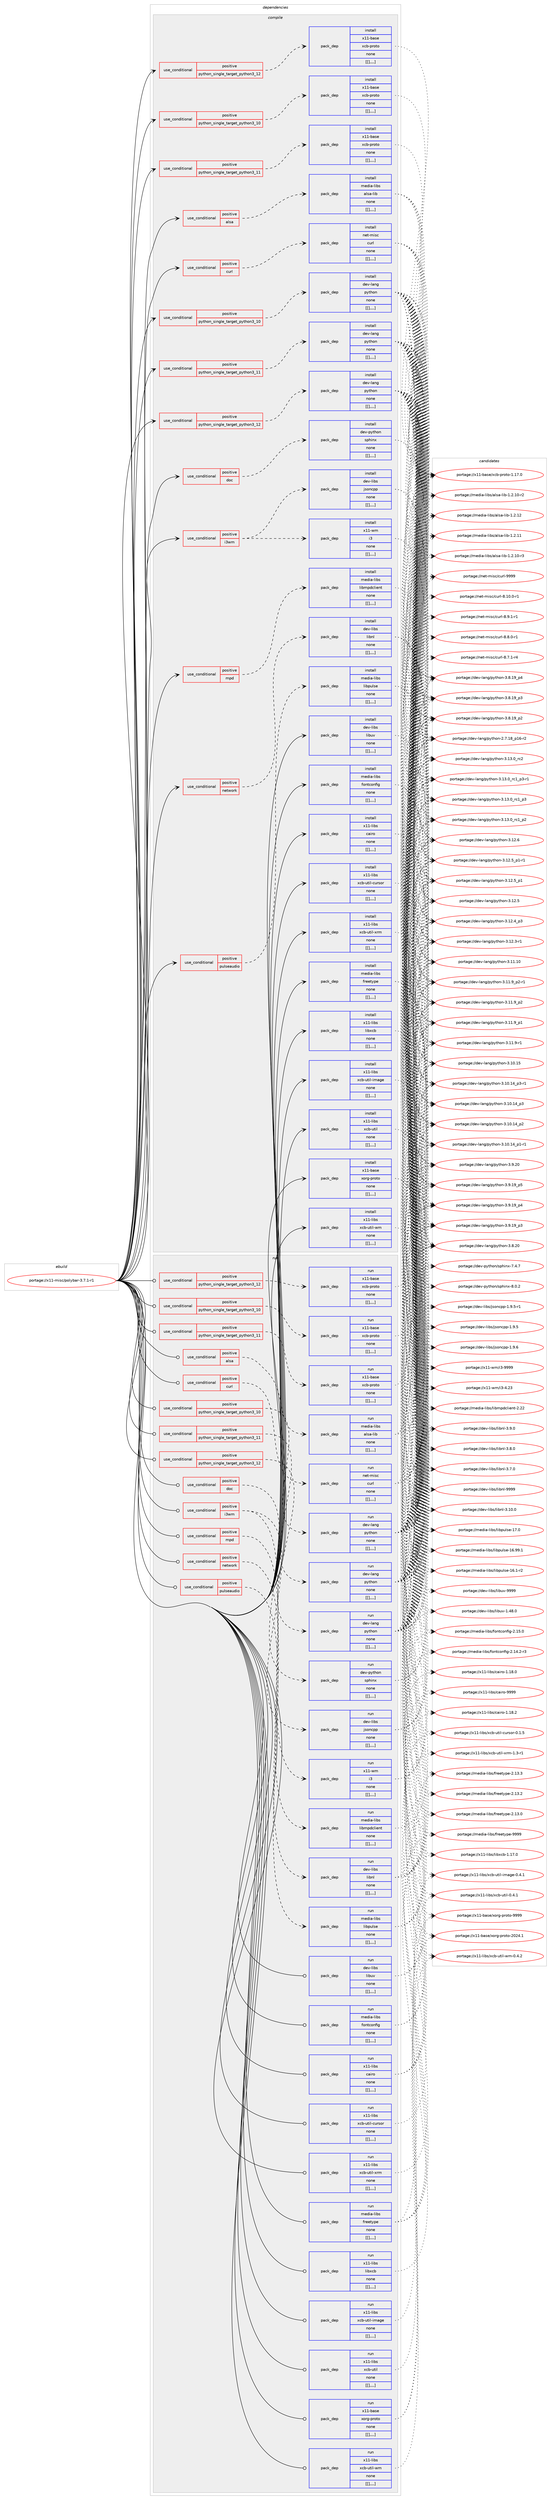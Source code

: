 digraph prolog {

# *************
# Graph options
# *************

newrank=true;
concentrate=true;
compound=true;
graph [rankdir=LR,fontname=Helvetica,fontsize=10,ranksep=1.5];#, ranksep=2.5, nodesep=0.2];
edge  [arrowhead=vee];
node  [fontname=Helvetica,fontsize=10];

# **********
# The ebuild
# **********

subgraph cluster_leftcol {
color=gray;
label=<<i>ebuild</i>>;
id [label="portage://x11-misc/polybar-3.7.1-r1", color=red, width=4, href="../x11-misc/polybar-3.7.1-r1.svg"];
}

# ****************
# The dependencies
# ****************

subgraph cluster_midcol {
color=gray;
label=<<i>dependencies</i>>;
subgraph cluster_compile {
fillcolor="#eeeeee";
style=filled;
label=<<i>compile</i>>;
subgraph cond127442 {
dependency480908 [label=<<TABLE BORDER="0" CELLBORDER="1" CELLSPACING="0" CELLPADDING="4"><TR><TD ROWSPAN="3" CELLPADDING="10">use_conditional</TD></TR><TR><TD>positive</TD></TR><TR><TD>alsa</TD></TR></TABLE>>, shape=none, color=red];
subgraph pack349941 {
dependency480909 [label=<<TABLE BORDER="0" CELLBORDER="1" CELLSPACING="0" CELLPADDING="4" WIDTH="220"><TR><TD ROWSPAN="6" CELLPADDING="30">pack_dep</TD></TR><TR><TD WIDTH="110">install</TD></TR><TR><TD>media-libs</TD></TR><TR><TD>alsa-lib</TD></TR><TR><TD>none</TD></TR><TR><TD>[[],,,,]</TD></TR></TABLE>>, shape=none, color=blue];
}
dependency480908:e -> dependency480909:w [weight=20,style="dashed",arrowhead="vee"];
}
id:e -> dependency480908:w [weight=20,style="solid",arrowhead="vee"];
subgraph cond127443 {
dependency480910 [label=<<TABLE BORDER="0" CELLBORDER="1" CELLSPACING="0" CELLPADDING="4"><TR><TD ROWSPAN="3" CELLPADDING="10">use_conditional</TD></TR><TR><TD>positive</TD></TR><TR><TD>curl</TD></TR></TABLE>>, shape=none, color=red];
subgraph pack349942 {
dependency480911 [label=<<TABLE BORDER="0" CELLBORDER="1" CELLSPACING="0" CELLPADDING="4" WIDTH="220"><TR><TD ROWSPAN="6" CELLPADDING="30">pack_dep</TD></TR><TR><TD WIDTH="110">install</TD></TR><TR><TD>net-misc</TD></TR><TR><TD>curl</TD></TR><TR><TD>none</TD></TR><TR><TD>[[],,,,]</TD></TR></TABLE>>, shape=none, color=blue];
}
dependency480910:e -> dependency480911:w [weight=20,style="dashed",arrowhead="vee"];
}
id:e -> dependency480910:w [weight=20,style="solid",arrowhead="vee"];
subgraph cond127444 {
dependency480912 [label=<<TABLE BORDER="0" CELLBORDER="1" CELLSPACING="0" CELLPADDING="4"><TR><TD ROWSPAN="3" CELLPADDING="10">use_conditional</TD></TR><TR><TD>positive</TD></TR><TR><TD>doc</TD></TR></TABLE>>, shape=none, color=red];
subgraph pack349943 {
dependency480913 [label=<<TABLE BORDER="0" CELLBORDER="1" CELLSPACING="0" CELLPADDING="4" WIDTH="220"><TR><TD ROWSPAN="6" CELLPADDING="30">pack_dep</TD></TR><TR><TD WIDTH="110">install</TD></TR><TR><TD>dev-python</TD></TR><TR><TD>sphinx</TD></TR><TR><TD>none</TD></TR><TR><TD>[[],,,,]</TD></TR></TABLE>>, shape=none, color=blue];
}
dependency480912:e -> dependency480913:w [weight=20,style="dashed",arrowhead="vee"];
}
id:e -> dependency480912:w [weight=20,style="solid",arrowhead="vee"];
subgraph cond127445 {
dependency480914 [label=<<TABLE BORDER="0" CELLBORDER="1" CELLSPACING="0" CELLPADDING="4"><TR><TD ROWSPAN="3" CELLPADDING="10">use_conditional</TD></TR><TR><TD>positive</TD></TR><TR><TD>i3wm</TD></TR></TABLE>>, shape=none, color=red];
subgraph pack349944 {
dependency480915 [label=<<TABLE BORDER="0" CELLBORDER="1" CELLSPACING="0" CELLPADDING="4" WIDTH="220"><TR><TD ROWSPAN="6" CELLPADDING="30">pack_dep</TD></TR><TR><TD WIDTH="110">install</TD></TR><TR><TD>dev-libs</TD></TR><TR><TD>jsoncpp</TD></TR><TR><TD>none</TD></TR><TR><TD>[[],,,,]</TD></TR></TABLE>>, shape=none, color=blue];
}
dependency480914:e -> dependency480915:w [weight=20,style="dashed",arrowhead="vee"];
subgraph pack349945 {
dependency480916 [label=<<TABLE BORDER="0" CELLBORDER="1" CELLSPACING="0" CELLPADDING="4" WIDTH="220"><TR><TD ROWSPAN="6" CELLPADDING="30">pack_dep</TD></TR><TR><TD WIDTH="110">install</TD></TR><TR><TD>x11-wm</TD></TR><TR><TD>i3</TD></TR><TR><TD>none</TD></TR><TR><TD>[[],,,,]</TD></TR></TABLE>>, shape=none, color=blue];
}
dependency480914:e -> dependency480916:w [weight=20,style="dashed",arrowhead="vee"];
}
id:e -> dependency480914:w [weight=20,style="solid",arrowhead="vee"];
subgraph cond127446 {
dependency480917 [label=<<TABLE BORDER="0" CELLBORDER="1" CELLSPACING="0" CELLPADDING="4"><TR><TD ROWSPAN="3" CELLPADDING="10">use_conditional</TD></TR><TR><TD>positive</TD></TR><TR><TD>mpd</TD></TR></TABLE>>, shape=none, color=red];
subgraph pack349946 {
dependency480918 [label=<<TABLE BORDER="0" CELLBORDER="1" CELLSPACING="0" CELLPADDING="4" WIDTH="220"><TR><TD ROWSPAN="6" CELLPADDING="30">pack_dep</TD></TR><TR><TD WIDTH="110">install</TD></TR><TR><TD>media-libs</TD></TR><TR><TD>libmpdclient</TD></TR><TR><TD>none</TD></TR><TR><TD>[[],,,,]</TD></TR></TABLE>>, shape=none, color=blue];
}
dependency480917:e -> dependency480918:w [weight=20,style="dashed",arrowhead="vee"];
}
id:e -> dependency480917:w [weight=20,style="solid",arrowhead="vee"];
subgraph cond127447 {
dependency480919 [label=<<TABLE BORDER="0" CELLBORDER="1" CELLSPACING="0" CELLPADDING="4"><TR><TD ROWSPAN="3" CELLPADDING="10">use_conditional</TD></TR><TR><TD>positive</TD></TR><TR><TD>network</TD></TR></TABLE>>, shape=none, color=red];
subgraph pack349947 {
dependency480920 [label=<<TABLE BORDER="0" CELLBORDER="1" CELLSPACING="0" CELLPADDING="4" WIDTH="220"><TR><TD ROWSPAN="6" CELLPADDING="30">pack_dep</TD></TR><TR><TD WIDTH="110">install</TD></TR><TR><TD>dev-libs</TD></TR><TR><TD>libnl</TD></TR><TR><TD>none</TD></TR><TR><TD>[[],,,,]</TD></TR></TABLE>>, shape=none, color=blue];
}
dependency480919:e -> dependency480920:w [weight=20,style="dashed",arrowhead="vee"];
}
id:e -> dependency480919:w [weight=20,style="solid",arrowhead="vee"];
subgraph cond127448 {
dependency480921 [label=<<TABLE BORDER="0" CELLBORDER="1" CELLSPACING="0" CELLPADDING="4"><TR><TD ROWSPAN="3" CELLPADDING="10">use_conditional</TD></TR><TR><TD>positive</TD></TR><TR><TD>pulseaudio</TD></TR></TABLE>>, shape=none, color=red];
subgraph pack349948 {
dependency480922 [label=<<TABLE BORDER="0" CELLBORDER="1" CELLSPACING="0" CELLPADDING="4" WIDTH="220"><TR><TD ROWSPAN="6" CELLPADDING="30">pack_dep</TD></TR><TR><TD WIDTH="110">install</TD></TR><TR><TD>media-libs</TD></TR><TR><TD>libpulse</TD></TR><TR><TD>none</TD></TR><TR><TD>[[],,,,]</TD></TR></TABLE>>, shape=none, color=blue];
}
dependency480921:e -> dependency480922:w [weight=20,style="dashed",arrowhead="vee"];
}
id:e -> dependency480921:w [weight=20,style="solid",arrowhead="vee"];
subgraph cond127449 {
dependency480923 [label=<<TABLE BORDER="0" CELLBORDER="1" CELLSPACING="0" CELLPADDING="4"><TR><TD ROWSPAN="3" CELLPADDING="10">use_conditional</TD></TR><TR><TD>positive</TD></TR><TR><TD>python_single_target_python3_10</TD></TR></TABLE>>, shape=none, color=red];
subgraph pack349949 {
dependency480924 [label=<<TABLE BORDER="0" CELLBORDER="1" CELLSPACING="0" CELLPADDING="4" WIDTH="220"><TR><TD ROWSPAN="6" CELLPADDING="30">pack_dep</TD></TR><TR><TD WIDTH="110">install</TD></TR><TR><TD>dev-lang</TD></TR><TR><TD>python</TD></TR><TR><TD>none</TD></TR><TR><TD>[[],,,,]</TD></TR></TABLE>>, shape=none, color=blue];
}
dependency480923:e -> dependency480924:w [weight=20,style="dashed",arrowhead="vee"];
}
id:e -> dependency480923:w [weight=20,style="solid",arrowhead="vee"];
subgraph cond127450 {
dependency480925 [label=<<TABLE BORDER="0" CELLBORDER="1" CELLSPACING="0" CELLPADDING="4"><TR><TD ROWSPAN="3" CELLPADDING="10">use_conditional</TD></TR><TR><TD>positive</TD></TR><TR><TD>python_single_target_python3_10</TD></TR></TABLE>>, shape=none, color=red];
subgraph pack349950 {
dependency480926 [label=<<TABLE BORDER="0" CELLBORDER="1" CELLSPACING="0" CELLPADDING="4" WIDTH="220"><TR><TD ROWSPAN="6" CELLPADDING="30">pack_dep</TD></TR><TR><TD WIDTH="110">install</TD></TR><TR><TD>x11-base</TD></TR><TR><TD>xcb-proto</TD></TR><TR><TD>none</TD></TR><TR><TD>[[],,,,]</TD></TR></TABLE>>, shape=none, color=blue];
}
dependency480925:e -> dependency480926:w [weight=20,style="dashed",arrowhead="vee"];
}
id:e -> dependency480925:w [weight=20,style="solid",arrowhead="vee"];
subgraph cond127451 {
dependency480927 [label=<<TABLE BORDER="0" CELLBORDER="1" CELLSPACING="0" CELLPADDING="4"><TR><TD ROWSPAN="3" CELLPADDING="10">use_conditional</TD></TR><TR><TD>positive</TD></TR><TR><TD>python_single_target_python3_11</TD></TR></TABLE>>, shape=none, color=red];
subgraph pack349951 {
dependency480928 [label=<<TABLE BORDER="0" CELLBORDER="1" CELLSPACING="0" CELLPADDING="4" WIDTH="220"><TR><TD ROWSPAN="6" CELLPADDING="30">pack_dep</TD></TR><TR><TD WIDTH="110">install</TD></TR><TR><TD>dev-lang</TD></TR><TR><TD>python</TD></TR><TR><TD>none</TD></TR><TR><TD>[[],,,,]</TD></TR></TABLE>>, shape=none, color=blue];
}
dependency480927:e -> dependency480928:w [weight=20,style="dashed",arrowhead="vee"];
}
id:e -> dependency480927:w [weight=20,style="solid",arrowhead="vee"];
subgraph cond127452 {
dependency480929 [label=<<TABLE BORDER="0" CELLBORDER="1" CELLSPACING="0" CELLPADDING="4"><TR><TD ROWSPAN="3" CELLPADDING="10">use_conditional</TD></TR><TR><TD>positive</TD></TR><TR><TD>python_single_target_python3_11</TD></TR></TABLE>>, shape=none, color=red];
subgraph pack349952 {
dependency480930 [label=<<TABLE BORDER="0" CELLBORDER="1" CELLSPACING="0" CELLPADDING="4" WIDTH="220"><TR><TD ROWSPAN="6" CELLPADDING="30">pack_dep</TD></TR><TR><TD WIDTH="110">install</TD></TR><TR><TD>x11-base</TD></TR><TR><TD>xcb-proto</TD></TR><TR><TD>none</TD></TR><TR><TD>[[],,,,]</TD></TR></TABLE>>, shape=none, color=blue];
}
dependency480929:e -> dependency480930:w [weight=20,style="dashed",arrowhead="vee"];
}
id:e -> dependency480929:w [weight=20,style="solid",arrowhead="vee"];
subgraph cond127453 {
dependency480931 [label=<<TABLE BORDER="0" CELLBORDER="1" CELLSPACING="0" CELLPADDING="4"><TR><TD ROWSPAN="3" CELLPADDING="10">use_conditional</TD></TR><TR><TD>positive</TD></TR><TR><TD>python_single_target_python3_12</TD></TR></TABLE>>, shape=none, color=red];
subgraph pack349953 {
dependency480932 [label=<<TABLE BORDER="0" CELLBORDER="1" CELLSPACING="0" CELLPADDING="4" WIDTH="220"><TR><TD ROWSPAN="6" CELLPADDING="30">pack_dep</TD></TR><TR><TD WIDTH="110">install</TD></TR><TR><TD>dev-lang</TD></TR><TR><TD>python</TD></TR><TR><TD>none</TD></TR><TR><TD>[[],,,,]</TD></TR></TABLE>>, shape=none, color=blue];
}
dependency480931:e -> dependency480932:w [weight=20,style="dashed",arrowhead="vee"];
}
id:e -> dependency480931:w [weight=20,style="solid",arrowhead="vee"];
subgraph cond127454 {
dependency480933 [label=<<TABLE BORDER="0" CELLBORDER="1" CELLSPACING="0" CELLPADDING="4"><TR><TD ROWSPAN="3" CELLPADDING="10">use_conditional</TD></TR><TR><TD>positive</TD></TR><TR><TD>python_single_target_python3_12</TD></TR></TABLE>>, shape=none, color=red];
subgraph pack349954 {
dependency480934 [label=<<TABLE BORDER="0" CELLBORDER="1" CELLSPACING="0" CELLPADDING="4" WIDTH="220"><TR><TD ROWSPAN="6" CELLPADDING="30">pack_dep</TD></TR><TR><TD WIDTH="110">install</TD></TR><TR><TD>x11-base</TD></TR><TR><TD>xcb-proto</TD></TR><TR><TD>none</TD></TR><TR><TD>[[],,,,]</TD></TR></TABLE>>, shape=none, color=blue];
}
dependency480933:e -> dependency480934:w [weight=20,style="dashed",arrowhead="vee"];
}
id:e -> dependency480933:w [weight=20,style="solid",arrowhead="vee"];
subgraph pack349955 {
dependency480935 [label=<<TABLE BORDER="0" CELLBORDER="1" CELLSPACING="0" CELLPADDING="4" WIDTH="220"><TR><TD ROWSPAN="6" CELLPADDING="30">pack_dep</TD></TR><TR><TD WIDTH="110">install</TD></TR><TR><TD>dev-libs</TD></TR><TR><TD>libuv</TD></TR><TR><TD>none</TD></TR><TR><TD>[[],,,,]</TD></TR></TABLE>>, shape=none, color=blue];
}
id:e -> dependency480935:w [weight=20,style="solid",arrowhead="vee"];
subgraph pack349956 {
dependency480936 [label=<<TABLE BORDER="0" CELLBORDER="1" CELLSPACING="0" CELLPADDING="4" WIDTH="220"><TR><TD ROWSPAN="6" CELLPADDING="30">pack_dep</TD></TR><TR><TD WIDTH="110">install</TD></TR><TR><TD>media-libs</TD></TR><TR><TD>fontconfig</TD></TR><TR><TD>none</TD></TR><TR><TD>[[],,,,]</TD></TR></TABLE>>, shape=none, color=blue];
}
id:e -> dependency480936:w [weight=20,style="solid",arrowhead="vee"];
subgraph pack349957 {
dependency480937 [label=<<TABLE BORDER="0" CELLBORDER="1" CELLSPACING="0" CELLPADDING="4" WIDTH="220"><TR><TD ROWSPAN="6" CELLPADDING="30">pack_dep</TD></TR><TR><TD WIDTH="110">install</TD></TR><TR><TD>media-libs</TD></TR><TR><TD>freetype</TD></TR><TR><TD>none</TD></TR><TR><TD>[[],,,,]</TD></TR></TABLE>>, shape=none, color=blue];
}
id:e -> dependency480937:w [weight=20,style="solid",arrowhead="vee"];
subgraph pack349958 {
dependency480938 [label=<<TABLE BORDER="0" CELLBORDER="1" CELLSPACING="0" CELLPADDING="4" WIDTH="220"><TR><TD ROWSPAN="6" CELLPADDING="30">pack_dep</TD></TR><TR><TD WIDTH="110">install</TD></TR><TR><TD>x11-base</TD></TR><TR><TD>xorg-proto</TD></TR><TR><TD>none</TD></TR><TR><TD>[[],,,,]</TD></TR></TABLE>>, shape=none, color=blue];
}
id:e -> dependency480938:w [weight=20,style="solid",arrowhead="vee"];
subgraph pack349959 {
dependency480939 [label=<<TABLE BORDER="0" CELLBORDER="1" CELLSPACING="0" CELLPADDING="4" WIDTH="220"><TR><TD ROWSPAN="6" CELLPADDING="30">pack_dep</TD></TR><TR><TD WIDTH="110">install</TD></TR><TR><TD>x11-libs</TD></TR><TR><TD>cairo</TD></TR><TR><TD>none</TD></TR><TR><TD>[[],,,,]</TD></TR></TABLE>>, shape=none, color=blue];
}
id:e -> dependency480939:w [weight=20,style="solid",arrowhead="vee"];
subgraph pack349960 {
dependency480940 [label=<<TABLE BORDER="0" CELLBORDER="1" CELLSPACING="0" CELLPADDING="4" WIDTH="220"><TR><TD ROWSPAN="6" CELLPADDING="30">pack_dep</TD></TR><TR><TD WIDTH="110">install</TD></TR><TR><TD>x11-libs</TD></TR><TR><TD>libxcb</TD></TR><TR><TD>none</TD></TR><TR><TD>[[],,,,]</TD></TR></TABLE>>, shape=none, color=blue];
}
id:e -> dependency480940:w [weight=20,style="solid",arrowhead="vee"];
subgraph pack349961 {
dependency480941 [label=<<TABLE BORDER="0" CELLBORDER="1" CELLSPACING="0" CELLPADDING="4" WIDTH="220"><TR><TD ROWSPAN="6" CELLPADDING="30">pack_dep</TD></TR><TR><TD WIDTH="110">install</TD></TR><TR><TD>x11-libs</TD></TR><TR><TD>xcb-util</TD></TR><TR><TD>none</TD></TR><TR><TD>[[],,,,]</TD></TR></TABLE>>, shape=none, color=blue];
}
id:e -> dependency480941:w [weight=20,style="solid",arrowhead="vee"];
subgraph pack349962 {
dependency480942 [label=<<TABLE BORDER="0" CELLBORDER="1" CELLSPACING="0" CELLPADDING="4" WIDTH="220"><TR><TD ROWSPAN="6" CELLPADDING="30">pack_dep</TD></TR><TR><TD WIDTH="110">install</TD></TR><TR><TD>x11-libs</TD></TR><TR><TD>xcb-util-cursor</TD></TR><TR><TD>none</TD></TR><TR><TD>[[],,,,]</TD></TR></TABLE>>, shape=none, color=blue];
}
id:e -> dependency480942:w [weight=20,style="solid",arrowhead="vee"];
subgraph pack349963 {
dependency480943 [label=<<TABLE BORDER="0" CELLBORDER="1" CELLSPACING="0" CELLPADDING="4" WIDTH="220"><TR><TD ROWSPAN="6" CELLPADDING="30">pack_dep</TD></TR><TR><TD WIDTH="110">install</TD></TR><TR><TD>x11-libs</TD></TR><TR><TD>xcb-util-image</TD></TR><TR><TD>none</TD></TR><TR><TD>[[],,,,]</TD></TR></TABLE>>, shape=none, color=blue];
}
id:e -> dependency480943:w [weight=20,style="solid",arrowhead="vee"];
subgraph pack349964 {
dependency480944 [label=<<TABLE BORDER="0" CELLBORDER="1" CELLSPACING="0" CELLPADDING="4" WIDTH="220"><TR><TD ROWSPAN="6" CELLPADDING="30">pack_dep</TD></TR><TR><TD WIDTH="110">install</TD></TR><TR><TD>x11-libs</TD></TR><TR><TD>xcb-util-wm</TD></TR><TR><TD>none</TD></TR><TR><TD>[[],,,,]</TD></TR></TABLE>>, shape=none, color=blue];
}
id:e -> dependency480944:w [weight=20,style="solid",arrowhead="vee"];
subgraph pack349965 {
dependency480945 [label=<<TABLE BORDER="0" CELLBORDER="1" CELLSPACING="0" CELLPADDING="4" WIDTH="220"><TR><TD ROWSPAN="6" CELLPADDING="30">pack_dep</TD></TR><TR><TD WIDTH="110">install</TD></TR><TR><TD>x11-libs</TD></TR><TR><TD>xcb-util-xrm</TD></TR><TR><TD>none</TD></TR><TR><TD>[[],,,,]</TD></TR></TABLE>>, shape=none, color=blue];
}
id:e -> dependency480945:w [weight=20,style="solid",arrowhead="vee"];
}
subgraph cluster_compileandrun {
fillcolor="#eeeeee";
style=filled;
label=<<i>compile and run</i>>;
}
subgraph cluster_run {
fillcolor="#eeeeee";
style=filled;
label=<<i>run</i>>;
subgraph cond127455 {
dependency480946 [label=<<TABLE BORDER="0" CELLBORDER="1" CELLSPACING="0" CELLPADDING="4"><TR><TD ROWSPAN="3" CELLPADDING="10">use_conditional</TD></TR><TR><TD>positive</TD></TR><TR><TD>alsa</TD></TR></TABLE>>, shape=none, color=red];
subgraph pack349966 {
dependency480947 [label=<<TABLE BORDER="0" CELLBORDER="1" CELLSPACING="0" CELLPADDING="4" WIDTH="220"><TR><TD ROWSPAN="6" CELLPADDING="30">pack_dep</TD></TR><TR><TD WIDTH="110">run</TD></TR><TR><TD>media-libs</TD></TR><TR><TD>alsa-lib</TD></TR><TR><TD>none</TD></TR><TR><TD>[[],,,,]</TD></TR></TABLE>>, shape=none, color=blue];
}
dependency480946:e -> dependency480947:w [weight=20,style="dashed",arrowhead="vee"];
}
id:e -> dependency480946:w [weight=20,style="solid",arrowhead="odot"];
subgraph cond127456 {
dependency480948 [label=<<TABLE BORDER="0" CELLBORDER="1" CELLSPACING="0" CELLPADDING="4"><TR><TD ROWSPAN="3" CELLPADDING="10">use_conditional</TD></TR><TR><TD>positive</TD></TR><TR><TD>curl</TD></TR></TABLE>>, shape=none, color=red];
subgraph pack349967 {
dependency480949 [label=<<TABLE BORDER="0" CELLBORDER="1" CELLSPACING="0" CELLPADDING="4" WIDTH="220"><TR><TD ROWSPAN="6" CELLPADDING="30">pack_dep</TD></TR><TR><TD WIDTH="110">run</TD></TR><TR><TD>net-misc</TD></TR><TR><TD>curl</TD></TR><TR><TD>none</TD></TR><TR><TD>[[],,,,]</TD></TR></TABLE>>, shape=none, color=blue];
}
dependency480948:e -> dependency480949:w [weight=20,style="dashed",arrowhead="vee"];
}
id:e -> dependency480948:w [weight=20,style="solid",arrowhead="odot"];
subgraph cond127457 {
dependency480950 [label=<<TABLE BORDER="0" CELLBORDER="1" CELLSPACING="0" CELLPADDING="4"><TR><TD ROWSPAN="3" CELLPADDING="10">use_conditional</TD></TR><TR><TD>positive</TD></TR><TR><TD>doc</TD></TR></TABLE>>, shape=none, color=red];
subgraph pack349968 {
dependency480951 [label=<<TABLE BORDER="0" CELLBORDER="1" CELLSPACING="0" CELLPADDING="4" WIDTH="220"><TR><TD ROWSPAN="6" CELLPADDING="30">pack_dep</TD></TR><TR><TD WIDTH="110">run</TD></TR><TR><TD>dev-python</TD></TR><TR><TD>sphinx</TD></TR><TR><TD>none</TD></TR><TR><TD>[[],,,,]</TD></TR></TABLE>>, shape=none, color=blue];
}
dependency480950:e -> dependency480951:w [weight=20,style="dashed",arrowhead="vee"];
}
id:e -> dependency480950:w [weight=20,style="solid",arrowhead="odot"];
subgraph cond127458 {
dependency480952 [label=<<TABLE BORDER="0" CELLBORDER="1" CELLSPACING="0" CELLPADDING="4"><TR><TD ROWSPAN="3" CELLPADDING="10">use_conditional</TD></TR><TR><TD>positive</TD></TR><TR><TD>i3wm</TD></TR></TABLE>>, shape=none, color=red];
subgraph pack349969 {
dependency480953 [label=<<TABLE BORDER="0" CELLBORDER="1" CELLSPACING="0" CELLPADDING="4" WIDTH="220"><TR><TD ROWSPAN="6" CELLPADDING="30">pack_dep</TD></TR><TR><TD WIDTH="110">run</TD></TR><TR><TD>dev-libs</TD></TR><TR><TD>jsoncpp</TD></TR><TR><TD>none</TD></TR><TR><TD>[[],,,,]</TD></TR></TABLE>>, shape=none, color=blue];
}
dependency480952:e -> dependency480953:w [weight=20,style="dashed",arrowhead="vee"];
subgraph pack349970 {
dependency480954 [label=<<TABLE BORDER="0" CELLBORDER="1" CELLSPACING="0" CELLPADDING="4" WIDTH="220"><TR><TD ROWSPAN="6" CELLPADDING="30">pack_dep</TD></TR><TR><TD WIDTH="110">run</TD></TR><TR><TD>x11-wm</TD></TR><TR><TD>i3</TD></TR><TR><TD>none</TD></TR><TR><TD>[[],,,,]</TD></TR></TABLE>>, shape=none, color=blue];
}
dependency480952:e -> dependency480954:w [weight=20,style="dashed",arrowhead="vee"];
}
id:e -> dependency480952:w [weight=20,style="solid",arrowhead="odot"];
subgraph cond127459 {
dependency480955 [label=<<TABLE BORDER="0" CELLBORDER="1" CELLSPACING="0" CELLPADDING="4"><TR><TD ROWSPAN="3" CELLPADDING="10">use_conditional</TD></TR><TR><TD>positive</TD></TR><TR><TD>mpd</TD></TR></TABLE>>, shape=none, color=red];
subgraph pack349971 {
dependency480956 [label=<<TABLE BORDER="0" CELLBORDER="1" CELLSPACING="0" CELLPADDING="4" WIDTH="220"><TR><TD ROWSPAN="6" CELLPADDING="30">pack_dep</TD></TR><TR><TD WIDTH="110">run</TD></TR><TR><TD>media-libs</TD></TR><TR><TD>libmpdclient</TD></TR><TR><TD>none</TD></TR><TR><TD>[[],,,,]</TD></TR></TABLE>>, shape=none, color=blue];
}
dependency480955:e -> dependency480956:w [weight=20,style="dashed",arrowhead="vee"];
}
id:e -> dependency480955:w [weight=20,style="solid",arrowhead="odot"];
subgraph cond127460 {
dependency480957 [label=<<TABLE BORDER="0" CELLBORDER="1" CELLSPACING="0" CELLPADDING="4"><TR><TD ROWSPAN="3" CELLPADDING="10">use_conditional</TD></TR><TR><TD>positive</TD></TR><TR><TD>network</TD></TR></TABLE>>, shape=none, color=red];
subgraph pack349972 {
dependency480958 [label=<<TABLE BORDER="0" CELLBORDER="1" CELLSPACING="0" CELLPADDING="4" WIDTH="220"><TR><TD ROWSPAN="6" CELLPADDING="30">pack_dep</TD></TR><TR><TD WIDTH="110">run</TD></TR><TR><TD>dev-libs</TD></TR><TR><TD>libnl</TD></TR><TR><TD>none</TD></TR><TR><TD>[[],,,,]</TD></TR></TABLE>>, shape=none, color=blue];
}
dependency480957:e -> dependency480958:w [weight=20,style="dashed",arrowhead="vee"];
}
id:e -> dependency480957:w [weight=20,style="solid",arrowhead="odot"];
subgraph cond127461 {
dependency480959 [label=<<TABLE BORDER="0" CELLBORDER="1" CELLSPACING="0" CELLPADDING="4"><TR><TD ROWSPAN="3" CELLPADDING="10">use_conditional</TD></TR><TR><TD>positive</TD></TR><TR><TD>pulseaudio</TD></TR></TABLE>>, shape=none, color=red];
subgraph pack349973 {
dependency480960 [label=<<TABLE BORDER="0" CELLBORDER="1" CELLSPACING="0" CELLPADDING="4" WIDTH="220"><TR><TD ROWSPAN="6" CELLPADDING="30">pack_dep</TD></TR><TR><TD WIDTH="110">run</TD></TR><TR><TD>media-libs</TD></TR><TR><TD>libpulse</TD></TR><TR><TD>none</TD></TR><TR><TD>[[],,,,]</TD></TR></TABLE>>, shape=none, color=blue];
}
dependency480959:e -> dependency480960:w [weight=20,style="dashed",arrowhead="vee"];
}
id:e -> dependency480959:w [weight=20,style="solid",arrowhead="odot"];
subgraph cond127462 {
dependency480961 [label=<<TABLE BORDER="0" CELLBORDER="1" CELLSPACING="0" CELLPADDING="4"><TR><TD ROWSPAN="3" CELLPADDING="10">use_conditional</TD></TR><TR><TD>positive</TD></TR><TR><TD>python_single_target_python3_10</TD></TR></TABLE>>, shape=none, color=red];
subgraph pack349974 {
dependency480962 [label=<<TABLE BORDER="0" CELLBORDER="1" CELLSPACING="0" CELLPADDING="4" WIDTH="220"><TR><TD ROWSPAN="6" CELLPADDING="30">pack_dep</TD></TR><TR><TD WIDTH="110">run</TD></TR><TR><TD>dev-lang</TD></TR><TR><TD>python</TD></TR><TR><TD>none</TD></TR><TR><TD>[[],,,,]</TD></TR></TABLE>>, shape=none, color=blue];
}
dependency480961:e -> dependency480962:w [weight=20,style="dashed",arrowhead="vee"];
}
id:e -> dependency480961:w [weight=20,style="solid",arrowhead="odot"];
subgraph cond127463 {
dependency480963 [label=<<TABLE BORDER="0" CELLBORDER="1" CELLSPACING="0" CELLPADDING="4"><TR><TD ROWSPAN="3" CELLPADDING="10">use_conditional</TD></TR><TR><TD>positive</TD></TR><TR><TD>python_single_target_python3_10</TD></TR></TABLE>>, shape=none, color=red];
subgraph pack349975 {
dependency480964 [label=<<TABLE BORDER="0" CELLBORDER="1" CELLSPACING="0" CELLPADDING="4" WIDTH="220"><TR><TD ROWSPAN="6" CELLPADDING="30">pack_dep</TD></TR><TR><TD WIDTH="110">run</TD></TR><TR><TD>x11-base</TD></TR><TR><TD>xcb-proto</TD></TR><TR><TD>none</TD></TR><TR><TD>[[],,,,]</TD></TR></TABLE>>, shape=none, color=blue];
}
dependency480963:e -> dependency480964:w [weight=20,style="dashed",arrowhead="vee"];
}
id:e -> dependency480963:w [weight=20,style="solid",arrowhead="odot"];
subgraph cond127464 {
dependency480965 [label=<<TABLE BORDER="0" CELLBORDER="1" CELLSPACING="0" CELLPADDING="4"><TR><TD ROWSPAN="3" CELLPADDING="10">use_conditional</TD></TR><TR><TD>positive</TD></TR><TR><TD>python_single_target_python3_11</TD></TR></TABLE>>, shape=none, color=red];
subgraph pack349976 {
dependency480966 [label=<<TABLE BORDER="0" CELLBORDER="1" CELLSPACING="0" CELLPADDING="4" WIDTH="220"><TR><TD ROWSPAN="6" CELLPADDING="30">pack_dep</TD></TR><TR><TD WIDTH="110">run</TD></TR><TR><TD>dev-lang</TD></TR><TR><TD>python</TD></TR><TR><TD>none</TD></TR><TR><TD>[[],,,,]</TD></TR></TABLE>>, shape=none, color=blue];
}
dependency480965:e -> dependency480966:w [weight=20,style="dashed",arrowhead="vee"];
}
id:e -> dependency480965:w [weight=20,style="solid",arrowhead="odot"];
subgraph cond127465 {
dependency480967 [label=<<TABLE BORDER="0" CELLBORDER="1" CELLSPACING="0" CELLPADDING="4"><TR><TD ROWSPAN="3" CELLPADDING="10">use_conditional</TD></TR><TR><TD>positive</TD></TR><TR><TD>python_single_target_python3_11</TD></TR></TABLE>>, shape=none, color=red];
subgraph pack349977 {
dependency480968 [label=<<TABLE BORDER="0" CELLBORDER="1" CELLSPACING="0" CELLPADDING="4" WIDTH="220"><TR><TD ROWSPAN="6" CELLPADDING="30">pack_dep</TD></TR><TR><TD WIDTH="110">run</TD></TR><TR><TD>x11-base</TD></TR><TR><TD>xcb-proto</TD></TR><TR><TD>none</TD></TR><TR><TD>[[],,,,]</TD></TR></TABLE>>, shape=none, color=blue];
}
dependency480967:e -> dependency480968:w [weight=20,style="dashed",arrowhead="vee"];
}
id:e -> dependency480967:w [weight=20,style="solid",arrowhead="odot"];
subgraph cond127466 {
dependency480969 [label=<<TABLE BORDER="0" CELLBORDER="1" CELLSPACING="0" CELLPADDING="4"><TR><TD ROWSPAN="3" CELLPADDING="10">use_conditional</TD></TR><TR><TD>positive</TD></TR><TR><TD>python_single_target_python3_12</TD></TR></TABLE>>, shape=none, color=red];
subgraph pack349978 {
dependency480970 [label=<<TABLE BORDER="0" CELLBORDER="1" CELLSPACING="0" CELLPADDING="4" WIDTH="220"><TR><TD ROWSPAN="6" CELLPADDING="30">pack_dep</TD></TR><TR><TD WIDTH="110">run</TD></TR><TR><TD>dev-lang</TD></TR><TR><TD>python</TD></TR><TR><TD>none</TD></TR><TR><TD>[[],,,,]</TD></TR></TABLE>>, shape=none, color=blue];
}
dependency480969:e -> dependency480970:w [weight=20,style="dashed",arrowhead="vee"];
}
id:e -> dependency480969:w [weight=20,style="solid",arrowhead="odot"];
subgraph cond127467 {
dependency480971 [label=<<TABLE BORDER="0" CELLBORDER="1" CELLSPACING="0" CELLPADDING="4"><TR><TD ROWSPAN="3" CELLPADDING="10">use_conditional</TD></TR><TR><TD>positive</TD></TR><TR><TD>python_single_target_python3_12</TD></TR></TABLE>>, shape=none, color=red];
subgraph pack349979 {
dependency480972 [label=<<TABLE BORDER="0" CELLBORDER="1" CELLSPACING="0" CELLPADDING="4" WIDTH="220"><TR><TD ROWSPAN="6" CELLPADDING="30">pack_dep</TD></TR><TR><TD WIDTH="110">run</TD></TR><TR><TD>x11-base</TD></TR><TR><TD>xcb-proto</TD></TR><TR><TD>none</TD></TR><TR><TD>[[],,,,]</TD></TR></TABLE>>, shape=none, color=blue];
}
dependency480971:e -> dependency480972:w [weight=20,style="dashed",arrowhead="vee"];
}
id:e -> dependency480971:w [weight=20,style="solid",arrowhead="odot"];
subgraph pack349980 {
dependency480973 [label=<<TABLE BORDER="0" CELLBORDER="1" CELLSPACING="0" CELLPADDING="4" WIDTH="220"><TR><TD ROWSPAN="6" CELLPADDING="30">pack_dep</TD></TR><TR><TD WIDTH="110">run</TD></TR><TR><TD>dev-libs</TD></TR><TR><TD>libuv</TD></TR><TR><TD>none</TD></TR><TR><TD>[[],,,,]</TD></TR></TABLE>>, shape=none, color=blue];
}
id:e -> dependency480973:w [weight=20,style="solid",arrowhead="odot"];
subgraph pack349981 {
dependency480974 [label=<<TABLE BORDER="0" CELLBORDER="1" CELLSPACING="0" CELLPADDING="4" WIDTH="220"><TR><TD ROWSPAN="6" CELLPADDING="30">pack_dep</TD></TR><TR><TD WIDTH="110">run</TD></TR><TR><TD>media-libs</TD></TR><TR><TD>fontconfig</TD></TR><TR><TD>none</TD></TR><TR><TD>[[],,,,]</TD></TR></TABLE>>, shape=none, color=blue];
}
id:e -> dependency480974:w [weight=20,style="solid",arrowhead="odot"];
subgraph pack349982 {
dependency480975 [label=<<TABLE BORDER="0" CELLBORDER="1" CELLSPACING="0" CELLPADDING="4" WIDTH="220"><TR><TD ROWSPAN="6" CELLPADDING="30">pack_dep</TD></TR><TR><TD WIDTH="110">run</TD></TR><TR><TD>media-libs</TD></TR><TR><TD>freetype</TD></TR><TR><TD>none</TD></TR><TR><TD>[[],,,,]</TD></TR></TABLE>>, shape=none, color=blue];
}
id:e -> dependency480975:w [weight=20,style="solid",arrowhead="odot"];
subgraph pack349983 {
dependency480976 [label=<<TABLE BORDER="0" CELLBORDER="1" CELLSPACING="0" CELLPADDING="4" WIDTH="220"><TR><TD ROWSPAN="6" CELLPADDING="30">pack_dep</TD></TR><TR><TD WIDTH="110">run</TD></TR><TR><TD>x11-base</TD></TR><TR><TD>xorg-proto</TD></TR><TR><TD>none</TD></TR><TR><TD>[[],,,,]</TD></TR></TABLE>>, shape=none, color=blue];
}
id:e -> dependency480976:w [weight=20,style="solid",arrowhead="odot"];
subgraph pack349984 {
dependency480977 [label=<<TABLE BORDER="0" CELLBORDER="1" CELLSPACING="0" CELLPADDING="4" WIDTH="220"><TR><TD ROWSPAN="6" CELLPADDING="30">pack_dep</TD></TR><TR><TD WIDTH="110">run</TD></TR><TR><TD>x11-libs</TD></TR><TR><TD>cairo</TD></TR><TR><TD>none</TD></TR><TR><TD>[[],,,,]</TD></TR></TABLE>>, shape=none, color=blue];
}
id:e -> dependency480977:w [weight=20,style="solid",arrowhead="odot"];
subgraph pack349985 {
dependency480978 [label=<<TABLE BORDER="0" CELLBORDER="1" CELLSPACING="0" CELLPADDING="4" WIDTH="220"><TR><TD ROWSPAN="6" CELLPADDING="30">pack_dep</TD></TR><TR><TD WIDTH="110">run</TD></TR><TR><TD>x11-libs</TD></TR><TR><TD>libxcb</TD></TR><TR><TD>none</TD></TR><TR><TD>[[],,,,]</TD></TR></TABLE>>, shape=none, color=blue];
}
id:e -> dependency480978:w [weight=20,style="solid",arrowhead="odot"];
subgraph pack349986 {
dependency480979 [label=<<TABLE BORDER="0" CELLBORDER="1" CELLSPACING="0" CELLPADDING="4" WIDTH="220"><TR><TD ROWSPAN="6" CELLPADDING="30">pack_dep</TD></TR><TR><TD WIDTH="110">run</TD></TR><TR><TD>x11-libs</TD></TR><TR><TD>xcb-util</TD></TR><TR><TD>none</TD></TR><TR><TD>[[],,,,]</TD></TR></TABLE>>, shape=none, color=blue];
}
id:e -> dependency480979:w [weight=20,style="solid",arrowhead="odot"];
subgraph pack349987 {
dependency480980 [label=<<TABLE BORDER="0" CELLBORDER="1" CELLSPACING="0" CELLPADDING="4" WIDTH="220"><TR><TD ROWSPAN="6" CELLPADDING="30">pack_dep</TD></TR><TR><TD WIDTH="110">run</TD></TR><TR><TD>x11-libs</TD></TR><TR><TD>xcb-util-cursor</TD></TR><TR><TD>none</TD></TR><TR><TD>[[],,,,]</TD></TR></TABLE>>, shape=none, color=blue];
}
id:e -> dependency480980:w [weight=20,style="solid",arrowhead="odot"];
subgraph pack349988 {
dependency480981 [label=<<TABLE BORDER="0" CELLBORDER="1" CELLSPACING="0" CELLPADDING="4" WIDTH="220"><TR><TD ROWSPAN="6" CELLPADDING="30">pack_dep</TD></TR><TR><TD WIDTH="110">run</TD></TR><TR><TD>x11-libs</TD></TR><TR><TD>xcb-util-image</TD></TR><TR><TD>none</TD></TR><TR><TD>[[],,,,]</TD></TR></TABLE>>, shape=none, color=blue];
}
id:e -> dependency480981:w [weight=20,style="solid",arrowhead="odot"];
subgraph pack349989 {
dependency480982 [label=<<TABLE BORDER="0" CELLBORDER="1" CELLSPACING="0" CELLPADDING="4" WIDTH="220"><TR><TD ROWSPAN="6" CELLPADDING="30">pack_dep</TD></TR><TR><TD WIDTH="110">run</TD></TR><TR><TD>x11-libs</TD></TR><TR><TD>xcb-util-wm</TD></TR><TR><TD>none</TD></TR><TR><TD>[[],,,,]</TD></TR></TABLE>>, shape=none, color=blue];
}
id:e -> dependency480982:w [weight=20,style="solid",arrowhead="odot"];
subgraph pack349990 {
dependency480983 [label=<<TABLE BORDER="0" CELLBORDER="1" CELLSPACING="0" CELLPADDING="4" WIDTH="220"><TR><TD ROWSPAN="6" CELLPADDING="30">pack_dep</TD></TR><TR><TD WIDTH="110">run</TD></TR><TR><TD>x11-libs</TD></TR><TR><TD>xcb-util-xrm</TD></TR><TR><TD>none</TD></TR><TR><TD>[[],,,,]</TD></TR></TABLE>>, shape=none, color=blue];
}
id:e -> dependency480983:w [weight=20,style="solid",arrowhead="odot"];
}
}

# **************
# The candidates
# **************

subgraph cluster_choices {
rank=same;
color=gray;
label=<<i>candidates</i>>;

subgraph choice349941 {
color=black;
nodesep=1;
choice109101100105974510810598115479710811597451081059845494650464950 [label="portage://media-libs/alsa-lib-1.2.12", color=red, width=4,href="../media-libs/alsa-lib-1.2.12.svg"];
choice109101100105974510810598115479710811597451081059845494650464949 [label="portage://media-libs/alsa-lib-1.2.11", color=red, width=4,href="../media-libs/alsa-lib-1.2.11.svg"];
choice1091011001059745108105981154797108115974510810598454946504649484511451 [label="portage://media-libs/alsa-lib-1.2.10-r3", color=red, width=4,href="../media-libs/alsa-lib-1.2.10-r3.svg"];
choice1091011001059745108105981154797108115974510810598454946504649484511450 [label="portage://media-libs/alsa-lib-1.2.10-r2", color=red, width=4,href="../media-libs/alsa-lib-1.2.10-r2.svg"];
dependency480909:e -> choice109101100105974510810598115479710811597451081059845494650464950:w [style=dotted,weight="100"];
dependency480909:e -> choice109101100105974510810598115479710811597451081059845494650464949:w [style=dotted,weight="100"];
dependency480909:e -> choice1091011001059745108105981154797108115974510810598454946504649484511451:w [style=dotted,weight="100"];
dependency480909:e -> choice1091011001059745108105981154797108115974510810598454946504649484511450:w [style=dotted,weight="100"];
}
subgraph choice349942 {
color=black;
nodesep=1;
choice110101116451091051159947991171141084557575757 [label="portage://net-misc/curl-9999", color=red, width=4,href="../net-misc/curl-9999.svg"];
choice11010111645109105115994799117114108455646494846484511449 [label="portage://net-misc/curl-8.10.0-r1", color=red, width=4,href="../net-misc/curl-8.10.0-r1.svg"];
choice110101116451091051159947991171141084556465746494511449 [label="portage://net-misc/curl-8.9.1-r1", color=red, width=4,href="../net-misc/curl-8.9.1-r1.svg"];
choice110101116451091051159947991171141084556465646484511449 [label="portage://net-misc/curl-8.8.0-r1", color=red, width=4,href="../net-misc/curl-8.8.0-r1.svg"];
choice110101116451091051159947991171141084556465546494511452 [label="portage://net-misc/curl-8.7.1-r4", color=red, width=4,href="../net-misc/curl-8.7.1-r4.svg"];
dependency480911:e -> choice110101116451091051159947991171141084557575757:w [style=dotted,weight="100"];
dependency480911:e -> choice11010111645109105115994799117114108455646494846484511449:w [style=dotted,weight="100"];
dependency480911:e -> choice110101116451091051159947991171141084556465746494511449:w [style=dotted,weight="100"];
dependency480911:e -> choice110101116451091051159947991171141084556465646484511449:w [style=dotted,weight="100"];
dependency480911:e -> choice110101116451091051159947991171141084556465546494511452:w [style=dotted,weight="100"];
}
subgraph choice349943 {
color=black;
nodesep=1;
choice1001011184511212111610411111047115112104105110120455646484650 [label="portage://dev-python/sphinx-8.0.2", color=red, width=4,href="../dev-python/sphinx-8.0.2.svg"];
choice1001011184511212111610411111047115112104105110120455546524655 [label="portage://dev-python/sphinx-7.4.7", color=red, width=4,href="../dev-python/sphinx-7.4.7.svg"];
dependency480913:e -> choice1001011184511212111610411111047115112104105110120455646484650:w [style=dotted,weight="100"];
dependency480913:e -> choice1001011184511212111610411111047115112104105110120455546524655:w [style=dotted,weight="100"];
}
subgraph choice349944 {
color=black;
nodesep=1;
choice10010111845108105981154710611511111099112112454946574654 [label="portage://dev-libs/jsoncpp-1.9.6", color=red, width=4,href="../dev-libs/jsoncpp-1.9.6.svg"];
choice100101118451081059811547106115111110991121124549465746534511449 [label="portage://dev-libs/jsoncpp-1.9.5-r1", color=red, width=4,href="../dev-libs/jsoncpp-1.9.5-r1.svg"];
choice10010111845108105981154710611511111099112112454946574653 [label="portage://dev-libs/jsoncpp-1.9.5", color=red, width=4,href="../dev-libs/jsoncpp-1.9.5.svg"];
dependency480915:e -> choice10010111845108105981154710611511111099112112454946574654:w [style=dotted,weight="100"];
dependency480915:e -> choice100101118451081059811547106115111110991121124549465746534511449:w [style=dotted,weight="100"];
dependency480915:e -> choice10010111845108105981154710611511111099112112454946574653:w [style=dotted,weight="100"];
}
subgraph choice349945 {
color=black;
nodesep=1;
choice12049494511910947105514557575757 [label="portage://x11-wm/i3-9999", color=red, width=4,href="../x11-wm/i3-9999.svg"];
choice12049494511910947105514552465051 [label="portage://x11-wm/i3-4.23", color=red, width=4,href="../x11-wm/i3-4.23.svg"];
dependency480916:e -> choice12049494511910947105514557575757:w [style=dotted,weight="100"];
dependency480916:e -> choice12049494511910947105514552465051:w [style=dotted,weight="100"];
}
subgraph choice349946 {
color=black;
nodesep=1;
choice1091011001059745108105981154710810598109112100991081051011101164550465050 [label="portage://media-libs/libmpdclient-2.22", color=red, width=4,href="../media-libs/libmpdclient-2.22.svg"];
dependency480918:e -> choice1091011001059745108105981154710810598109112100991081051011101164550465050:w [style=dotted,weight="100"];
}
subgraph choice349947 {
color=black;
nodesep=1;
choice100101118451081059811547108105981101084557575757 [label="portage://dev-libs/libnl-9999", color=red, width=4,href="../dev-libs/libnl-9999.svg"];
choice1001011184510810598115471081059811010845514649484648 [label="portage://dev-libs/libnl-3.10.0", color=red, width=4,href="../dev-libs/libnl-3.10.0.svg"];
choice10010111845108105981154710810598110108455146574648 [label="portage://dev-libs/libnl-3.9.0", color=red, width=4,href="../dev-libs/libnl-3.9.0.svg"];
choice10010111845108105981154710810598110108455146564648 [label="portage://dev-libs/libnl-3.8.0", color=red, width=4,href="../dev-libs/libnl-3.8.0.svg"];
choice10010111845108105981154710810598110108455146554648 [label="portage://dev-libs/libnl-3.7.0", color=red, width=4,href="../dev-libs/libnl-3.7.0.svg"];
dependency480920:e -> choice100101118451081059811547108105981101084557575757:w [style=dotted,weight="100"];
dependency480920:e -> choice1001011184510810598115471081059811010845514649484648:w [style=dotted,weight="100"];
dependency480920:e -> choice10010111845108105981154710810598110108455146574648:w [style=dotted,weight="100"];
dependency480920:e -> choice10010111845108105981154710810598110108455146564648:w [style=dotted,weight="100"];
dependency480920:e -> choice10010111845108105981154710810598110108455146554648:w [style=dotted,weight="100"];
}
subgraph choice349948 {
color=black;
nodesep=1;
choice10910110010597451081059811547108105981121171081151014549554648 [label="portage://media-libs/libpulse-17.0", color=red, width=4,href="../media-libs/libpulse-17.0.svg"];
choice10910110010597451081059811547108105981121171081151014549544657574649 [label="portage://media-libs/libpulse-16.99.1", color=red, width=4,href="../media-libs/libpulse-16.99.1.svg"];
choice109101100105974510810598115471081059811211710811510145495446494511450 [label="portage://media-libs/libpulse-16.1-r2", color=red, width=4,href="../media-libs/libpulse-16.1-r2.svg"];
dependency480922:e -> choice10910110010597451081059811547108105981121171081151014549554648:w [style=dotted,weight="100"];
dependency480922:e -> choice10910110010597451081059811547108105981121171081151014549544657574649:w [style=dotted,weight="100"];
dependency480922:e -> choice109101100105974510810598115471081059811211710811510145495446494511450:w [style=dotted,weight="100"];
}
subgraph choice349949 {
color=black;
nodesep=1;
choice10010111845108971101034711212111610411111045514649514648951149950 [label="portage://dev-lang/python-3.13.0_rc2", color=red, width=4,href="../dev-lang/python-3.13.0_rc2.svg"];
choice1001011184510897110103471121211161041111104551464951464895114994995112514511449 [label="portage://dev-lang/python-3.13.0_rc1_p3-r1", color=red, width=4,href="../dev-lang/python-3.13.0_rc1_p3-r1.svg"];
choice100101118451089711010347112121116104111110455146495146489511499499511251 [label="portage://dev-lang/python-3.13.0_rc1_p3", color=red, width=4,href="../dev-lang/python-3.13.0_rc1_p3.svg"];
choice100101118451089711010347112121116104111110455146495146489511499499511250 [label="portage://dev-lang/python-3.13.0_rc1_p2", color=red, width=4,href="../dev-lang/python-3.13.0_rc1_p2.svg"];
choice10010111845108971101034711212111610411111045514649504654 [label="portage://dev-lang/python-3.12.6", color=red, width=4,href="../dev-lang/python-3.12.6.svg"];
choice1001011184510897110103471121211161041111104551464950465395112494511449 [label="portage://dev-lang/python-3.12.5_p1-r1", color=red, width=4,href="../dev-lang/python-3.12.5_p1-r1.svg"];
choice100101118451089711010347112121116104111110455146495046539511249 [label="portage://dev-lang/python-3.12.5_p1", color=red, width=4,href="../dev-lang/python-3.12.5_p1.svg"];
choice10010111845108971101034711212111610411111045514649504653 [label="portage://dev-lang/python-3.12.5", color=red, width=4,href="../dev-lang/python-3.12.5.svg"];
choice100101118451089711010347112121116104111110455146495046529511251 [label="portage://dev-lang/python-3.12.4_p3", color=red, width=4,href="../dev-lang/python-3.12.4_p3.svg"];
choice100101118451089711010347112121116104111110455146495046514511449 [label="portage://dev-lang/python-3.12.3-r1", color=red, width=4,href="../dev-lang/python-3.12.3-r1.svg"];
choice1001011184510897110103471121211161041111104551464949464948 [label="portage://dev-lang/python-3.11.10", color=red, width=4,href="../dev-lang/python-3.11.10.svg"];
choice1001011184510897110103471121211161041111104551464949465795112504511449 [label="portage://dev-lang/python-3.11.9_p2-r1", color=red, width=4,href="../dev-lang/python-3.11.9_p2-r1.svg"];
choice100101118451089711010347112121116104111110455146494946579511250 [label="portage://dev-lang/python-3.11.9_p2", color=red, width=4,href="../dev-lang/python-3.11.9_p2.svg"];
choice100101118451089711010347112121116104111110455146494946579511249 [label="portage://dev-lang/python-3.11.9_p1", color=red, width=4,href="../dev-lang/python-3.11.9_p1.svg"];
choice100101118451089711010347112121116104111110455146494946574511449 [label="portage://dev-lang/python-3.11.9-r1", color=red, width=4,href="../dev-lang/python-3.11.9-r1.svg"];
choice1001011184510897110103471121211161041111104551464948464953 [label="portage://dev-lang/python-3.10.15", color=red, width=4,href="../dev-lang/python-3.10.15.svg"];
choice100101118451089711010347112121116104111110455146494846495295112514511449 [label="portage://dev-lang/python-3.10.14_p3-r1", color=red, width=4,href="../dev-lang/python-3.10.14_p3-r1.svg"];
choice10010111845108971101034711212111610411111045514649484649529511251 [label="portage://dev-lang/python-3.10.14_p3", color=red, width=4,href="../dev-lang/python-3.10.14_p3.svg"];
choice10010111845108971101034711212111610411111045514649484649529511250 [label="portage://dev-lang/python-3.10.14_p2", color=red, width=4,href="../dev-lang/python-3.10.14_p2.svg"];
choice100101118451089711010347112121116104111110455146494846495295112494511449 [label="portage://dev-lang/python-3.10.14_p1-r1", color=red, width=4,href="../dev-lang/python-3.10.14_p1-r1.svg"];
choice10010111845108971101034711212111610411111045514657465048 [label="portage://dev-lang/python-3.9.20", color=red, width=4,href="../dev-lang/python-3.9.20.svg"];
choice100101118451089711010347112121116104111110455146574649579511253 [label="portage://dev-lang/python-3.9.19_p5", color=red, width=4,href="../dev-lang/python-3.9.19_p5.svg"];
choice100101118451089711010347112121116104111110455146574649579511252 [label="portage://dev-lang/python-3.9.19_p4", color=red, width=4,href="../dev-lang/python-3.9.19_p4.svg"];
choice100101118451089711010347112121116104111110455146574649579511251 [label="portage://dev-lang/python-3.9.19_p3", color=red, width=4,href="../dev-lang/python-3.9.19_p3.svg"];
choice10010111845108971101034711212111610411111045514656465048 [label="portage://dev-lang/python-3.8.20", color=red, width=4,href="../dev-lang/python-3.8.20.svg"];
choice100101118451089711010347112121116104111110455146564649579511252 [label="portage://dev-lang/python-3.8.19_p4", color=red, width=4,href="../dev-lang/python-3.8.19_p4.svg"];
choice100101118451089711010347112121116104111110455146564649579511251 [label="portage://dev-lang/python-3.8.19_p3", color=red, width=4,href="../dev-lang/python-3.8.19_p3.svg"];
choice100101118451089711010347112121116104111110455146564649579511250 [label="portage://dev-lang/python-3.8.19_p2", color=red, width=4,href="../dev-lang/python-3.8.19_p2.svg"];
choice100101118451089711010347112121116104111110455046554649569511249544511450 [label="portage://dev-lang/python-2.7.18_p16-r2", color=red, width=4,href="../dev-lang/python-2.7.18_p16-r2.svg"];
dependency480924:e -> choice10010111845108971101034711212111610411111045514649514648951149950:w [style=dotted,weight="100"];
dependency480924:e -> choice1001011184510897110103471121211161041111104551464951464895114994995112514511449:w [style=dotted,weight="100"];
dependency480924:e -> choice100101118451089711010347112121116104111110455146495146489511499499511251:w [style=dotted,weight="100"];
dependency480924:e -> choice100101118451089711010347112121116104111110455146495146489511499499511250:w [style=dotted,weight="100"];
dependency480924:e -> choice10010111845108971101034711212111610411111045514649504654:w [style=dotted,weight="100"];
dependency480924:e -> choice1001011184510897110103471121211161041111104551464950465395112494511449:w [style=dotted,weight="100"];
dependency480924:e -> choice100101118451089711010347112121116104111110455146495046539511249:w [style=dotted,weight="100"];
dependency480924:e -> choice10010111845108971101034711212111610411111045514649504653:w [style=dotted,weight="100"];
dependency480924:e -> choice100101118451089711010347112121116104111110455146495046529511251:w [style=dotted,weight="100"];
dependency480924:e -> choice100101118451089711010347112121116104111110455146495046514511449:w [style=dotted,weight="100"];
dependency480924:e -> choice1001011184510897110103471121211161041111104551464949464948:w [style=dotted,weight="100"];
dependency480924:e -> choice1001011184510897110103471121211161041111104551464949465795112504511449:w [style=dotted,weight="100"];
dependency480924:e -> choice100101118451089711010347112121116104111110455146494946579511250:w [style=dotted,weight="100"];
dependency480924:e -> choice100101118451089711010347112121116104111110455146494946579511249:w [style=dotted,weight="100"];
dependency480924:e -> choice100101118451089711010347112121116104111110455146494946574511449:w [style=dotted,weight="100"];
dependency480924:e -> choice1001011184510897110103471121211161041111104551464948464953:w [style=dotted,weight="100"];
dependency480924:e -> choice100101118451089711010347112121116104111110455146494846495295112514511449:w [style=dotted,weight="100"];
dependency480924:e -> choice10010111845108971101034711212111610411111045514649484649529511251:w [style=dotted,weight="100"];
dependency480924:e -> choice10010111845108971101034711212111610411111045514649484649529511250:w [style=dotted,weight="100"];
dependency480924:e -> choice100101118451089711010347112121116104111110455146494846495295112494511449:w [style=dotted,weight="100"];
dependency480924:e -> choice10010111845108971101034711212111610411111045514657465048:w [style=dotted,weight="100"];
dependency480924:e -> choice100101118451089711010347112121116104111110455146574649579511253:w [style=dotted,weight="100"];
dependency480924:e -> choice100101118451089711010347112121116104111110455146574649579511252:w [style=dotted,weight="100"];
dependency480924:e -> choice100101118451089711010347112121116104111110455146574649579511251:w [style=dotted,weight="100"];
dependency480924:e -> choice10010111845108971101034711212111610411111045514656465048:w [style=dotted,weight="100"];
dependency480924:e -> choice100101118451089711010347112121116104111110455146564649579511252:w [style=dotted,weight="100"];
dependency480924:e -> choice100101118451089711010347112121116104111110455146564649579511251:w [style=dotted,weight="100"];
dependency480924:e -> choice100101118451089711010347112121116104111110455146564649579511250:w [style=dotted,weight="100"];
dependency480924:e -> choice100101118451089711010347112121116104111110455046554649569511249544511450:w [style=dotted,weight="100"];
}
subgraph choice349950 {
color=black;
nodesep=1;
choice12049494598971151014712099984511211411111611145494649554648 [label="portage://x11-base/xcb-proto-1.17.0", color=red, width=4,href="../x11-base/xcb-proto-1.17.0.svg"];
dependency480926:e -> choice12049494598971151014712099984511211411111611145494649554648:w [style=dotted,weight="100"];
}
subgraph choice349951 {
color=black;
nodesep=1;
choice10010111845108971101034711212111610411111045514649514648951149950 [label="portage://dev-lang/python-3.13.0_rc2", color=red, width=4,href="../dev-lang/python-3.13.0_rc2.svg"];
choice1001011184510897110103471121211161041111104551464951464895114994995112514511449 [label="portage://dev-lang/python-3.13.0_rc1_p3-r1", color=red, width=4,href="../dev-lang/python-3.13.0_rc1_p3-r1.svg"];
choice100101118451089711010347112121116104111110455146495146489511499499511251 [label="portage://dev-lang/python-3.13.0_rc1_p3", color=red, width=4,href="../dev-lang/python-3.13.0_rc1_p3.svg"];
choice100101118451089711010347112121116104111110455146495146489511499499511250 [label="portage://dev-lang/python-3.13.0_rc1_p2", color=red, width=4,href="../dev-lang/python-3.13.0_rc1_p2.svg"];
choice10010111845108971101034711212111610411111045514649504654 [label="portage://dev-lang/python-3.12.6", color=red, width=4,href="../dev-lang/python-3.12.6.svg"];
choice1001011184510897110103471121211161041111104551464950465395112494511449 [label="portage://dev-lang/python-3.12.5_p1-r1", color=red, width=4,href="../dev-lang/python-3.12.5_p1-r1.svg"];
choice100101118451089711010347112121116104111110455146495046539511249 [label="portage://dev-lang/python-3.12.5_p1", color=red, width=4,href="../dev-lang/python-3.12.5_p1.svg"];
choice10010111845108971101034711212111610411111045514649504653 [label="portage://dev-lang/python-3.12.5", color=red, width=4,href="../dev-lang/python-3.12.5.svg"];
choice100101118451089711010347112121116104111110455146495046529511251 [label="portage://dev-lang/python-3.12.4_p3", color=red, width=4,href="../dev-lang/python-3.12.4_p3.svg"];
choice100101118451089711010347112121116104111110455146495046514511449 [label="portage://dev-lang/python-3.12.3-r1", color=red, width=4,href="../dev-lang/python-3.12.3-r1.svg"];
choice1001011184510897110103471121211161041111104551464949464948 [label="portage://dev-lang/python-3.11.10", color=red, width=4,href="../dev-lang/python-3.11.10.svg"];
choice1001011184510897110103471121211161041111104551464949465795112504511449 [label="portage://dev-lang/python-3.11.9_p2-r1", color=red, width=4,href="../dev-lang/python-3.11.9_p2-r1.svg"];
choice100101118451089711010347112121116104111110455146494946579511250 [label="portage://dev-lang/python-3.11.9_p2", color=red, width=4,href="../dev-lang/python-3.11.9_p2.svg"];
choice100101118451089711010347112121116104111110455146494946579511249 [label="portage://dev-lang/python-3.11.9_p1", color=red, width=4,href="../dev-lang/python-3.11.9_p1.svg"];
choice100101118451089711010347112121116104111110455146494946574511449 [label="portage://dev-lang/python-3.11.9-r1", color=red, width=4,href="../dev-lang/python-3.11.9-r1.svg"];
choice1001011184510897110103471121211161041111104551464948464953 [label="portage://dev-lang/python-3.10.15", color=red, width=4,href="../dev-lang/python-3.10.15.svg"];
choice100101118451089711010347112121116104111110455146494846495295112514511449 [label="portage://dev-lang/python-3.10.14_p3-r1", color=red, width=4,href="../dev-lang/python-3.10.14_p3-r1.svg"];
choice10010111845108971101034711212111610411111045514649484649529511251 [label="portage://dev-lang/python-3.10.14_p3", color=red, width=4,href="../dev-lang/python-3.10.14_p3.svg"];
choice10010111845108971101034711212111610411111045514649484649529511250 [label="portage://dev-lang/python-3.10.14_p2", color=red, width=4,href="../dev-lang/python-3.10.14_p2.svg"];
choice100101118451089711010347112121116104111110455146494846495295112494511449 [label="portage://dev-lang/python-3.10.14_p1-r1", color=red, width=4,href="../dev-lang/python-3.10.14_p1-r1.svg"];
choice10010111845108971101034711212111610411111045514657465048 [label="portage://dev-lang/python-3.9.20", color=red, width=4,href="../dev-lang/python-3.9.20.svg"];
choice100101118451089711010347112121116104111110455146574649579511253 [label="portage://dev-lang/python-3.9.19_p5", color=red, width=4,href="../dev-lang/python-3.9.19_p5.svg"];
choice100101118451089711010347112121116104111110455146574649579511252 [label="portage://dev-lang/python-3.9.19_p4", color=red, width=4,href="../dev-lang/python-3.9.19_p4.svg"];
choice100101118451089711010347112121116104111110455146574649579511251 [label="portage://dev-lang/python-3.9.19_p3", color=red, width=4,href="../dev-lang/python-3.9.19_p3.svg"];
choice10010111845108971101034711212111610411111045514656465048 [label="portage://dev-lang/python-3.8.20", color=red, width=4,href="../dev-lang/python-3.8.20.svg"];
choice100101118451089711010347112121116104111110455146564649579511252 [label="portage://dev-lang/python-3.8.19_p4", color=red, width=4,href="../dev-lang/python-3.8.19_p4.svg"];
choice100101118451089711010347112121116104111110455146564649579511251 [label="portage://dev-lang/python-3.8.19_p3", color=red, width=4,href="../dev-lang/python-3.8.19_p3.svg"];
choice100101118451089711010347112121116104111110455146564649579511250 [label="portage://dev-lang/python-3.8.19_p2", color=red, width=4,href="../dev-lang/python-3.8.19_p2.svg"];
choice100101118451089711010347112121116104111110455046554649569511249544511450 [label="portage://dev-lang/python-2.7.18_p16-r2", color=red, width=4,href="../dev-lang/python-2.7.18_p16-r2.svg"];
dependency480928:e -> choice10010111845108971101034711212111610411111045514649514648951149950:w [style=dotted,weight="100"];
dependency480928:e -> choice1001011184510897110103471121211161041111104551464951464895114994995112514511449:w [style=dotted,weight="100"];
dependency480928:e -> choice100101118451089711010347112121116104111110455146495146489511499499511251:w [style=dotted,weight="100"];
dependency480928:e -> choice100101118451089711010347112121116104111110455146495146489511499499511250:w [style=dotted,weight="100"];
dependency480928:e -> choice10010111845108971101034711212111610411111045514649504654:w [style=dotted,weight="100"];
dependency480928:e -> choice1001011184510897110103471121211161041111104551464950465395112494511449:w [style=dotted,weight="100"];
dependency480928:e -> choice100101118451089711010347112121116104111110455146495046539511249:w [style=dotted,weight="100"];
dependency480928:e -> choice10010111845108971101034711212111610411111045514649504653:w [style=dotted,weight="100"];
dependency480928:e -> choice100101118451089711010347112121116104111110455146495046529511251:w [style=dotted,weight="100"];
dependency480928:e -> choice100101118451089711010347112121116104111110455146495046514511449:w [style=dotted,weight="100"];
dependency480928:e -> choice1001011184510897110103471121211161041111104551464949464948:w [style=dotted,weight="100"];
dependency480928:e -> choice1001011184510897110103471121211161041111104551464949465795112504511449:w [style=dotted,weight="100"];
dependency480928:e -> choice100101118451089711010347112121116104111110455146494946579511250:w [style=dotted,weight="100"];
dependency480928:e -> choice100101118451089711010347112121116104111110455146494946579511249:w [style=dotted,weight="100"];
dependency480928:e -> choice100101118451089711010347112121116104111110455146494946574511449:w [style=dotted,weight="100"];
dependency480928:e -> choice1001011184510897110103471121211161041111104551464948464953:w [style=dotted,weight="100"];
dependency480928:e -> choice100101118451089711010347112121116104111110455146494846495295112514511449:w [style=dotted,weight="100"];
dependency480928:e -> choice10010111845108971101034711212111610411111045514649484649529511251:w [style=dotted,weight="100"];
dependency480928:e -> choice10010111845108971101034711212111610411111045514649484649529511250:w [style=dotted,weight="100"];
dependency480928:e -> choice100101118451089711010347112121116104111110455146494846495295112494511449:w [style=dotted,weight="100"];
dependency480928:e -> choice10010111845108971101034711212111610411111045514657465048:w [style=dotted,weight="100"];
dependency480928:e -> choice100101118451089711010347112121116104111110455146574649579511253:w [style=dotted,weight="100"];
dependency480928:e -> choice100101118451089711010347112121116104111110455146574649579511252:w [style=dotted,weight="100"];
dependency480928:e -> choice100101118451089711010347112121116104111110455146574649579511251:w [style=dotted,weight="100"];
dependency480928:e -> choice10010111845108971101034711212111610411111045514656465048:w [style=dotted,weight="100"];
dependency480928:e -> choice100101118451089711010347112121116104111110455146564649579511252:w [style=dotted,weight="100"];
dependency480928:e -> choice100101118451089711010347112121116104111110455146564649579511251:w [style=dotted,weight="100"];
dependency480928:e -> choice100101118451089711010347112121116104111110455146564649579511250:w [style=dotted,weight="100"];
dependency480928:e -> choice100101118451089711010347112121116104111110455046554649569511249544511450:w [style=dotted,weight="100"];
}
subgraph choice349952 {
color=black;
nodesep=1;
choice12049494598971151014712099984511211411111611145494649554648 [label="portage://x11-base/xcb-proto-1.17.0", color=red, width=4,href="../x11-base/xcb-proto-1.17.0.svg"];
dependency480930:e -> choice12049494598971151014712099984511211411111611145494649554648:w [style=dotted,weight="100"];
}
subgraph choice349953 {
color=black;
nodesep=1;
choice10010111845108971101034711212111610411111045514649514648951149950 [label="portage://dev-lang/python-3.13.0_rc2", color=red, width=4,href="../dev-lang/python-3.13.0_rc2.svg"];
choice1001011184510897110103471121211161041111104551464951464895114994995112514511449 [label="portage://dev-lang/python-3.13.0_rc1_p3-r1", color=red, width=4,href="../dev-lang/python-3.13.0_rc1_p3-r1.svg"];
choice100101118451089711010347112121116104111110455146495146489511499499511251 [label="portage://dev-lang/python-3.13.0_rc1_p3", color=red, width=4,href="../dev-lang/python-3.13.0_rc1_p3.svg"];
choice100101118451089711010347112121116104111110455146495146489511499499511250 [label="portage://dev-lang/python-3.13.0_rc1_p2", color=red, width=4,href="../dev-lang/python-3.13.0_rc1_p2.svg"];
choice10010111845108971101034711212111610411111045514649504654 [label="portage://dev-lang/python-3.12.6", color=red, width=4,href="../dev-lang/python-3.12.6.svg"];
choice1001011184510897110103471121211161041111104551464950465395112494511449 [label="portage://dev-lang/python-3.12.5_p1-r1", color=red, width=4,href="../dev-lang/python-3.12.5_p1-r1.svg"];
choice100101118451089711010347112121116104111110455146495046539511249 [label="portage://dev-lang/python-3.12.5_p1", color=red, width=4,href="../dev-lang/python-3.12.5_p1.svg"];
choice10010111845108971101034711212111610411111045514649504653 [label="portage://dev-lang/python-3.12.5", color=red, width=4,href="../dev-lang/python-3.12.5.svg"];
choice100101118451089711010347112121116104111110455146495046529511251 [label="portage://dev-lang/python-3.12.4_p3", color=red, width=4,href="../dev-lang/python-3.12.4_p3.svg"];
choice100101118451089711010347112121116104111110455146495046514511449 [label="portage://dev-lang/python-3.12.3-r1", color=red, width=4,href="../dev-lang/python-3.12.3-r1.svg"];
choice1001011184510897110103471121211161041111104551464949464948 [label="portage://dev-lang/python-3.11.10", color=red, width=4,href="../dev-lang/python-3.11.10.svg"];
choice1001011184510897110103471121211161041111104551464949465795112504511449 [label="portage://dev-lang/python-3.11.9_p2-r1", color=red, width=4,href="../dev-lang/python-3.11.9_p2-r1.svg"];
choice100101118451089711010347112121116104111110455146494946579511250 [label="portage://dev-lang/python-3.11.9_p2", color=red, width=4,href="../dev-lang/python-3.11.9_p2.svg"];
choice100101118451089711010347112121116104111110455146494946579511249 [label="portage://dev-lang/python-3.11.9_p1", color=red, width=4,href="../dev-lang/python-3.11.9_p1.svg"];
choice100101118451089711010347112121116104111110455146494946574511449 [label="portage://dev-lang/python-3.11.9-r1", color=red, width=4,href="../dev-lang/python-3.11.9-r1.svg"];
choice1001011184510897110103471121211161041111104551464948464953 [label="portage://dev-lang/python-3.10.15", color=red, width=4,href="../dev-lang/python-3.10.15.svg"];
choice100101118451089711010347112121116104111110455146494846495295112514511449 [label="portage://dev-lang/python-3.10.14_p3-r1", color=red, width=4,href="../dev-lang/python-3.10.14_p3-r1.svg"];
choice10010111845108971101034711212111610411111045514649484649529511251 [label="portage://dev-lang/python-3.10.14_p3", color=red, width=4,href="../dev-lang/python-3.10.14_p3.svg"];
choice10010111845108971101034711212111610411111045514649484649529511250 [label="portage://dev-lang/python-3.10.14_p2", color=red, width=4,href="../dev-lang/python-3.10.14_p2.svg"];
choice100101118451089711010347112121116104111110455146494846495295112494511449 [label="portage://dev-lang/python-3.10.14_p1-r1", color=red, width=4,href="../dev-lang/python-3.10.14_p1-r1.svg"];
choice10010111845108971101034711212111610411111045514657465048 [label="portage://dev-lang/python-3.9.20", color=red, width=4,href="../dev-lang/python-3.9.20.svg"];
choice100101118451089711010347112121116104111110455146574649579511253 [label="portage://dev-lang/python-3.9.19_p5", color=red, width=4,href="../dev-lang/python-3.9.19_p5.svg"];
choice100101118451089711010347112121116104111110455146574649579511252 [label="portage://dev-lang/python-3.9.19_p4", color=red, width=4,href="../dev-lang/python-3.9.19_p4.svg"];
choice100101118451089711010347112121116104111110455146574649579511251 [label="portage://dev-lang/python-3.9.19_p3", color=red, width=4,href="../dev-lang/python-3.9.19_p3.svg"];
choice10010111845108971101034711212111610411111045514656465048 [label="portage://dev-lang/python-3.8.20", color=red, width=4,href="../dev-lang/python-3.8.20.svg"];
choice100101118451089711010347112121116104111110455146564649579511252 [label="portage://dev-lang/python-3.8.19_p4", color=red, width=4,href="../dev-lang/python-3.8.19_p4.svg"];
choice100101118451089711010347112121116104111110455146564649579511251 [label="portage://dev-lang/python-3.8.19_p3", color=red, width=4,href="../dev-lang/python-3.8.19_p3.svg"];
choice100101118451089711010347112121116104111110455146564649579511250 [label="portage://dev-lang/python-3.8.19_p2", color=red, width=4,href="../dev-lang/python-3.8.19_p2.svg"];
choice100101118451089711010347112121116104111110455046554649569511249544511450 [label="portage://dev-lang/python-2.7.18_p16-r2", color=red, width=4,href="../dev-lang/python-2.7.18_p16-r2.svg"];
dependency480932:e -> choice10010111845108971101034711212111610411111045514649514648951149950:w [style=dotted,weight="100"];
dependency480932:e -> choice1001011184510897110103471121211161041111104551464951464895114994995112514511449:w [style=dotted,weight="100"];
dependency480932:e -> choice100101118451089711010347112121116104111110455146495146489511499499511251:w [style=dotted,weight="100"];
dependency480932:e -> choice100101118451089711010347112121116104111110455146495146489511499499511250:w [style=dotted,weight="100"];
dependency480932:e -> choice10010111845108971101034711212111610411111045514649504654:w [style=dotted,weight="100"];
dependency480932:e -> choice1001011184510897110103471121211161041111104551464950465395112494511449:w [style=dotted,weight="100"];
dependency480932:e -> choice100101118451089711010347112121116104111110455146495046539511249:w [style=dotted,weight="100"];
dependency480932:e -> choice10010111845108971101034711212111610411111045514649504653:w [style=dotted,weight="100"];
dependency480932:e -> choice100101118451089711010347112121116104111110455146495046529511251:w [style=dotted,weight="100"];
dependency480932:e -> choice100101118451089711010347112121116104111110455146495046514511449:w [style=dotted,weight="100"];
dependency480932:e -> choice1001011184510897110103471121211161041111104551464949464948:w [style=dotted,weight="100"];
dependency480932:e -> choice1001011184510897110103471121211161041111104551464949465795112504511449:w [style=dotted,weight="100"];
dependency480932:e -> choice100101118451089711010347112121116104111110455146494946579511250:w [style=dotted,weight="100"];
dependency480932:e -> choice100101118451089711010347112121116104111110455146494946579511249:w [style=dotted,weight="100"];
dependency480932:e -> choice100101118451089711010347112121116104111110455146494946574511449:w [style=dotted,weight="100"];
dependency480932:e -> choice1001011184510897110103471121211161041111104551464948464953:w [style=dotted,weight="100"];
dependency480932:e -> choice100101118451089711010347112121116104111110455146494846495295112514511449:w [style=dotted,weight="100"];
dependency480932:e -> choice10010111845108971101034711212111610411111045514649484649529511251:w [style=dotted,weight="100"];
dependency480932:e -> choice10010111845108971101034711212111610411111045514649484649529511250:w [style=dotted,weight="100"];
dependency480932:e -> choice100101118451089711010347112121116104111110455146494846495295112494511449:w [style=dotted,weight="100"];
dependency480932:e -> choice10010111845108971101034711212111610411111045514657465048:w [style=dotted,weight="100"];
dependency480932:e -> choice100101118451089711010347112121116104111110455146574649579511253:w [style=dotted,weight="100"];
dependency480932:e -> choice100101118451089711010347112121116104111110455146574649579511252:w [style=dotted,weight="100"];
dependency480932:e -> choice100101118451089711010347112121116104111110455146574649579511251:w [style=dotted,weight="100"];
dependency480932:e -> choice10010111845108971101034711212111610411111045514656465048:w [style=dotted,weight="100"];
dependency480932:e -> choice100101118451089711010347112121116104111110455146564649579511252:w [style=dotted,weight="100"];
dependency480932:e -> choice100101118451089711010347112121116104111110455146564649579511251:w [style=dotted,weight="100"];
dependency480932:e -> choice100101118451089711010347112121116104111110455146564649579511250:w [style=dotted,weight="100"];
dependency480932:e -> choice100101118451089711010347112121116104111110455046554649569511249544511450:w [style=dotted,weight="100"];
}
subgraph choice349954 {
color=black;
nodesep=1;
choice12049494598971151014712099984511211411111611145494649554648 [label="portage://x11-base/xcb-proto-1.17.0", color=red, width=4,href="../x11-base/xcb-proto-1.17.0.svg"];
dependency480934:e -> choice12049494598971151014712099984511211411111611145494649554648:w [style=dotted,weight="100"];
}
subgraph choice349955 {
color=black;
nodesep=1;
choice100101118451081059811547108105981171184557575757 [label="portage://dev-libs/libuv-9999", color=red, width=4,href="../dev-libs/libuv-9999.svg"];
choice1001011184510810598115471081059811711845494652564648 [label="portage://dev-libs/libuv-1.48.0", color=red, width=4,href="../dev-libs/libuv-1.48.0.svg"];
dependency480935:e -> choice100101118451081059811547108105981171184557575757:w [style=dotted,weight="100"];
dependency480935:e -> choice1001011184510810598115471081059811711845494652564648:w [style=dotted,weight="100"];
}
subgraph choice349956 {
color=black;
nodesep=1;
choice109101100105974510810598115471021111101169911111010210510345504649534648 [label="portage://media-libs/fontconfig-2.15.0", color=red, width=4,href="../media-libs/fontconfig-2.15.0.svg"];
choice1091011001059745108105981154710211111011699111110102105103455046495246504511451 [label="portage://media-libs/fontconfig-2.14.2-r3", color=red, width=4,href="../media-libs/fontconfig-2.14.2-r3.svg"];
dependency480936:e -> choice109101100105974510810598115471021111101169911111010210510345504649534648:w [style=dotted,weight="100"];
dependency480936:e -> choice1091011001059745108105981154710211111011699111110102105103455046495246504511451:w [style=dotted,weight="100"];
}
subgraph choice349957 {
color=black;
nodesep=1;
choice109101100105974510810598115471021141011011161211121014557575757 [label="portage://media-libs/freetype-9999", color=red, width=4,href="../media-libs/freetype-9999.svg"];
choice1091011001059745108105981154710211410110111612111210145504649514651 [label="portage://media-libs/freetype-2.13.3", color=red, width=4,href="../media-libs/freetype-2.13.3.svg"];
choice1091011001059745108105981154710211410110111612111210145504649514650 [label="portage://media-libs/freetype-2.13.2", color=red, width=4,href="../media-libs/freetype-2.13.2.svg"];
choice1091011001059745108105981154710211410110111612111210145504649514648 [label="portage://media-libs/freetype-2.13.0", color=red, width=4,href="../media-libs/freetype-2.13.0.svg"];
dependency480937:e -> choice109101100105974510810598115471021141011011161211121014557575757:w [style=dotted,weight="100"];
dependency480937:e -> choice1091011001059745108105981154710211410110111612111210145504649514651:w [style=dotted,weight="100"];
dependency480937:e -> choice1091011001059745108105981154710211410110111612111210145504649514650:w [style=dotted,weight="100"];
dependency480937:e -> choice1091011001059745108105981154710211410110111612111210145504649514648:w [style=dotted,weight="100"];
}
subgraph choice349958 {
color=black;
nodesep=1;
choice120494945989711510147120111114103451121141111161114557575757 [label="portage://x11-base/xorg-proto-9999", color=red, width=4,href="../x11-base/xorg-proto-9999.svg"];
choice1204949459897115101471201111141034511211411111611145504850524649 [label="portage://x11-base/xorg-proto-2024.1", color=red, width=4,href="../x11-base/xorg-proto-2024.1.svg"];
dependency480938:e -> choice120494945989711510147120111114103451121141111161114557575757:w [style=dotted,weight="100"];
dependency480938:e -> choice1204949459897115101471201111141034511211411111611145504850524649:w [style=dotted,weight="100"];
}
subgraph choice349959 {
color=black;
nodesep=1;
choice120494945108105981154799971051141114557575757 [label="portage://x11-libs/cairo-9999", color=red, width=4,href="../x11-libs/cairo-9999.svg"];
choice1204949451081059811547999710511411145494649564650 [label="portage://x11-libs/cairo-1.18.2", color=red, width=4,href="../x11-libs/cairo-1.18.2.svg"];
choice1204949451081059811547999710511411145494649564648 [label="portage://x11-libs/cairo-1.18.0", color=red, width=4,href="../x11-libs/cairo-1.18.0.svg"];
dependency480939:e -> choice120494945108105981154799971051141114557575757:w [style=dotted,weight="100"];
dependency480939:e -> choice1204949451081059811547999710511411145494649564650:w [style=dotted,weight="100"];
dependency480939:e -> choice1204949451081059811547999710511411145494649564648:w [style=dotted,weight="100"];
}
subgraph choice349960 {
color=black;
nodesep=1;
choice120494945108105981154710810598120999845494649554648 [label="portage://x11-libs/libxcb-1.17.0", color=red, width=4,href="../x11-libs/libxcb-1.17.0.svg"];
dependency480940:e -> choice120494945108105981154710810598120999845494649554648:w [style=dotted,weight="100"];
}
subgraph choice349961 {
color=black;
nodesep=1;
choice1204949451081059811547120999845117116105108454846524649 [label="portage://x11-libs/xcb-util-0.4.1", color=red, width=4,href="../x11-libs/xcb-util-0.4.1.svg"];
dependency480941:e -> choice1204949451081059811547120999845117116105108454846524649:w [style=dotted,weight="100"];
}
subgraph choice349962 {
color=black;
nodesep=1;
choice12049494510810598115471209998451171161051084599117114115111114454846494653 [label="portage://x11-libs/xcb-util-cursor-0.1.5", color=red, width=4,href="../x11-libs/xcb-util-cursor-0.1.5.svg"];
dependency480942:e -> choice12049494510810598115471209998451171161051084599117114115111114454846494653:w [style=dotted,weight="100"];
}
subgraph choice349963 {
color=black;
nodesep=1;
choice12049494510810598115471209998451171161051084510510997103101454846524649 [label="portage://x11-libs/xcb-util-image-0.4.1", color=red, width=4,href="../x11-libs/xcb-util-image-0.4.1.svg"];
dependency480943:e -> choice12049494510810598115471209998451171161051084510510997103101454846524649:w [style=dotted,weight="100"];
}
subgraph choice349964 {
color=black;
nodesep=1;
choice120494945108105981154712099984511711610510845119109454846524650 [label="portage://x11-libs/xcb-util-wm-0.4.2", color=red, width=4,href="../x11-libs/xcb-util-wm-0.4.2.svg"];
dependency480944:e -> choice120494945108105981154712099984511711610510845119109454846524650:w [style=dotted,weight="100"];
}
subgraph choice349965 {
color=black;
nodesep=1;
choice120494945108105981154712099984511711610510845120114109454946514511449 [label="portage://x11-libs/xcb-util-xrm-1.3-r1", color=red, width=4,href="../x11-libs/xcb-util-xrm-1.3-r1.svg"];
dependency480945:e -> choice120494945108105981154712099984511711610510845120114109454946514511449:w [style=dotted,weight="100"];
}
subgraph choice349966 {
color=black;
nodesep=1;
choice109101100105974510810598115479710811597451081059845494650464950 [label="portage://media-libs/alsa-lib-1.2.12", color=red, width=4,href="../media-libs/alsa-lib-1.2.12.svg"];
choice109101100105974510810598115479710811597451081059845494650464949 [label="portage://media-libs/alsa-lib-1.2.11", color=red, width=4,href="../media-libs/alsa-lib-1.2.11.svg"];
choice1091011001059745108105981154797108115974510810598454946504649484511451 [label="portage://media-libs/alsa-lib-1.2.10-r3", color=red, width=4,href="../media-libs/alsa-lib-1.2.10-r3.svg"];
choice1091011001059745108105981154797108115974510810598454946504649484511450 [label="portage://media-libs/alsa-lib-1.2.10-r2", color=red, width=4,href="../media-libs/alsa-lib-1.2.10-r2.svg"];
dependency480947:e -> choice109101100105974510810598115479710811597451081059845494650464950:w [style=dotted,weight="100"];
dependency480947:e -> choice109101100105974510810598115479710811597451081059845494650464949:w [style=dotted,weight="100"];
dependency480947:e -> choice1091011001059745108105981154797108115974510810598454946504649484511451:w [style=dotted,weight="100"];
dependency480947:e -> choice1091011001059745108105981154797108115974510810598454946504649484511450:w [style=dotted,weight="100"];
}
subgraph choice349967 {
color=black;
nodesep=1;
choice110101116451091051159947991171141084557575757 [label="portage://net-misc/curl-9999", color=red, width=4,href="../net-misc/curl-9999.svg"];
choice11010111645109105115994799117114108455646494846484511449 [label="portage://net-misc/curl-8.10.0-r1", color=red, width=4,href="../net-misc/curl-8.10.0-r1.svg"];
choice110101116451091051159947991171141084556465746494511449 [label="portage://net-misc/curl-8.9.1-r1", color=red, width=4,href="../net-misc/curl-8.9.1-r1.svg"];
choice110101116451091051159947991171141084556465646484511449 [label="portage://net-misc/curl-8.8.0-r1", color=red, width=4,href="../net-misc/curl-8.8.0-r1.svg"];
choice110101116451091051159947991171141084556465546494511452 [label="portage://net-misc/curl-8.7.1-r4", color=red, width=4,href="../net-misc/curl-8.7.1-r4.svg"];
dependency480949:e -> choice110101116451091051159947991171141084557575757:w [style=dotted,weight="100"];
dependency480949:e -> choice11010111645109105115994799117114108455646494846484511449:w [style=dotted,weight="100"];
dependency480949:e -> choice110101116451091051159947991171141084556465746494511449:w [style=dotted,weight="100"];
dependency480949:e -> choice110101116451091051159947991171141084556465646484511449:w [style=dotted,weight="100"];
dependency480949:e -> choice110101116451091051159947991171141084556465546494511452:w [style=dotted,weight="100"];
}
subgraph choice349968 {
color=black;
nodesep=1;
choice1001011184511212111610411111047115112104105110120455646484650 [label="portage://dev-python/sphinx-8.0.2", color=red, width=4,href="../dev-python/sphinx-8.0.2.svg"];
choice1001011184511212111610411111047115112104105110120455546524655 [label="portage://dev-python/sphinx-7.4.7", color=red, width=4,href="../dev-python/sphinx-7.4.7.svg"];
dependency480951:e -> choice1001011184511212111610411111047115112104105110120455646484650:w [style=dotted,weight="100"];
dependency480951:e -> choice1001011184511212111610411111047115112104105110120455546524655:w [style=dotted,weight="100"];
}
subgraph choice349969 {
color=black;
nodesep=1;
choice10010111845108105981154710611511111099112112454946574654 [label="portage://dev-libs/jsoncpp-1.9.6", color=red, width=4,href="../dev-libs/jsoncpp-1.9.6.svg"];
choice100101118451081059811547106115111110991121124549465746534511449 [label="portage://dev-libs/jsoncpp-1.9.5-r1", color=red, width=4,href="../dev-libs/jsoncpp-1.9.5-r1.svg"];
choice10010111845108105981154710611511111099112112454946574653 [label="portage://dev-libs/jsoncpp-1.9.5", color=red, width=4,href="../dev-libs/jsoncpp-1.9.5.svg"];
dependency480953:e -> choice10010111845108105981154710611511111099112112454946574654:w [style=dotted,weight="100"];
dependency480953:e -> choice100101118451081059811547106115111110991121124549465746534511449:w [style=dotted,weight="100"];
dependency480953:e -> choice10010111845108105981154710611511111099112112454946574653:w [style=dotted,weight="100"];
}
subgraph choice349970 {
color=black;
nodesep=1;
choice12049494511910947105514557575757 [label="portage://x11-wm/i3-9999", color=red, width=4,href="../x11-wm/i3-9999.svg"];
choice12049494511910947105514552465051 [label="portage://x11-wm/i3-4.23", color=red, width=4,href="../x11-wm/i3-4.23.svg"];
dependency480954:e -> choice12049494511910947105514557575757:w [style=dotted,weight="100"];
dependency480954:e -> choice12049494511910947105514552465051:w [style=dotted,weight="100"];
}
subgraph choice349971 {
color=black;
nodesep=1;
choice1091011001059745108105981154710810598109112100991081051011101164550465050 [label="portage://media-libs/libmpdclient-2.22", color=red, width=4,href="../media-libs/libmpdclient-2.22.svg"];
dependency480956:e -> choice1091011001059745108105981154710810598109112100991081051011101164550465050:w [style=dotted,weight="100"];
}
subgraph choice349972 {
color=black;
nodesep=1;
choice100101118451081059811547108105981101084557575757 [label="portage://dev-libs/libnl-9999", color=red, width=4,href="../dev-libs/libnl-9999.svg"];
choice1001011184510810598115471081059811010845514649484648 [label="portage://dev-libs/libnl-3.10.0", color=red, width=4,href="../dev-libs/libnl-3.10.0.svg"];
choice10010111845108105981154710810598110108455146574648 [label="portage://dev-libs/libnl-3.9.0", color=red, width=4,href="../dev-libs/libnl-3.9.0.svg"];
choice10010111845108105981154710810598110108455146564648 [label="portage://dev-libs/libnl-3.8.0", color=red, width=4,href="../dev-libs/libnl-3.8.0.svg"];
choice10010111845108105981154710810598110108455146554648 [label="portage://dev-libs/libnl-3.7.0", color=red, width=4,href="../dev-libs/libnl-3.7.0.svg"];
dependency480958:e -> choice100101118451081059811547108105981101084557575757:w [style=dotted,weight="100"];
dependency480958:e -> choice1001011184510810598115471081059811010845514649484648:w [style=dotted,weight="100"];
dependency480958:e -> choice10010111845108105981154710810598110108455146574648:w [style=dotted,weight="100"];
dependency480958:e -> choice10010111845108105981154710810598110108455146564648:w [style=dotted,weight="100"];
dependency480958:e -> choice10010111845108105981154710810598110108455146554648:w [style=dotted,weight="100"];
}
subgraph choice349973 {
color=black;
nodesep=1;
choice10910110010597451081059811547108105981121171081151014549554648 [label="portage://media-libs/libpulse-17.0", color=red, width=4,href="../media-libs/libpulse-17.0.svg"];
choice10910110010597451081059811547108105981121171081151014549544657574649 [label="portage://media-libs/libpulse-16.99.1", color=red, width=4,href="../media-libs/libpulse-16.99.1.svg"];
choice109101100105974510810598115471081059811211710811510145495446494511450 [label="portage://media-libs/libpulse-16.1-r2", color=red, width=4,href="../media-libs/libpulse-16.1-r2.svg"];
dependency480960:e -> choice10910110010597451081059811547108105981121171081151014549554648:w [style=dotted,weight="100"];
dependency480960:e -> choice10910110010597451081059811547108105981121171081151014549544657574649:w [style=dotted,weight="100"];
dependency480960:e -> choice109101100105974510810598115471081059811211710811510145495446494511450:w [style=dotted,weight="100"];
}
subgraph choice349974 {
color=black;
nodesep=1;
choice10010111845108971101034711212111610411111045514649514648951149950 [label="portage://dev-lang/python-3.13.0_rc2", color=red, width=4,href="../dev-lang/python-3.13.0_rc2.svg"];
choice1001011184510897110103471121211161041111104551464951464895114994995112514511449 [label="portage://dev-lang/python-3.13.0_rc1_p3-r1", color=red, width=4,href="../dev-lang/python-3.13.0_rc1_p3-r1.svg"];
choice100101118451089711010347112121116104111110455146495146489511499499511251 [label="portage://dev-lang/python-3.13.0_rc1_p3", color=red, width=4,href="../dev-lang/python-3.13.0_rc1_p3.svg"];
choice100101118451089711010347112121116104111110455146495146489511499499511250 [label="portage://dev-lang/python-3.13.0_rc1_p2", color=red, width=4,href="../dev-lang/python-3.13.0_rc1_p2.svg"];
choice10010111845108971101034711212111610411111045514649504654 [label="portage://dev-lang/python-3.12.6", color=red, width=4,href="../dev-lang/python-3.12.6.svg"];
choice1001011184510897110103471121211161041111104551464950465395112494511449 [label="portage://dev-lang/python-3.12.5_p1-r1", color=red, width=4,href="../dev-lang/python-3.12.5_p1-r1.svg"];
choice100101118451089711010347112121116104111110455146495046539511249 [label="portage://dev-lang/python-3.12.5_p1", color=red, width=4,href="../dev-lang/python-3.12.5_p1.svg"];
choice10010111845108971101034711212111610411111045514649504653 [label="portage://dev-lang/python-3.12.5", color=red, width=4,href="../dev-lang/python-3.12.5.svg"];
choice100101118451089711010347112121116104111110455146495046529511251 [label="portage://dev-lang/python-3.12.4_p3", color=red, width=4,href="../dev-lang/python-3.12.4_p3.svg"];
choice100101118451089711010347112121116104111110455146495046514511449 [label="portage://dev-lang/python-3.12.3-r1", color=red, width=4,href="../dev-lang/python-3.12.3-r1.svg"];
choice1001011184510897110103471121211161041111104551464949464948 [label="portage://dev-lang/python-3.11.10", color=red, width=4,href="../dev-lang/python-3.11.10.svg"];
choice1001011184510897110103471121211161041111104551464949465795112504511449 [label="portage://dev-lang/python-3.11.9_p2-r1", color=red, width=4,href="../dev-lang/python-3.11.9_p2-r1.svg"];
choice100101118451089711010347112121116104111110455146494946579511250 [label="portage://dev-lang/python-3.11.9_p2", color=red, width=4,href="../dev-lang/python-3.11.9_p2.svg"];
choice100101118451089711010347112121116104111110455146494946579511249 [label="portage://dev-lang/python-3.11.9_p1", color=red, width=4,href="../dev-lang/python-3.11.9_p1.svg"];
choice100101118451089711010347112121116104111110455146494946574511449 [label="portage://dev-lang/python-3.11.9-r1", color=red, width=4,href="../dev-lang/python-3.11.9-r1.svg"];
choice1001011184510897110103471121211161041111104551464948464953 [label="portage://dev-lang/python-3.10.15", color=red, width=4,href="../dev-lang/python-3.10.15.svg"];
choice100101118451089711010347112121116104111110455146494846495295112514511449 [label="portage://dev-lang/python-3.10.14_p3-r1", color=red, width=4,href="../dev-lang/python-3.10.14_p3-r1.svg"];
choice10010111845108971101034711212111610411111045514649484649529511251 [label="portage://dev-lang/python-3.10.14_p3", color=red, width=4,href="../dev-lang/python-3.10.14_p3.svg"];
choice10010111845108971101034711212111610411111045514649484649529511250 [label="portage://dev-lang/python-3.10.14_p2", color=red, width=4,href="../dev-lang/python-3.10.14_p2.svg"];
choice100101118451089711010347112121116104111110455146494846495295112494511449 [label="portage://dev-lang/python-3.10.14_p1-r1", color=red, width=4,href="../dev-lang/python-3.10.14_p1-r1.svg"];
choice10010111845108971101034711212111610411111045514657465048 [label="portage://dev-lang/python-3.9.20", color=red, width=4,href="../dev-lang/python-3.9.20.svg"];
choice100101118451089711010347112121116104111110455146574649579511253 [label="portage://dev-lang/python-3.9.19_p5", color=red, width=4,href="../dev-lang/python-3.9.19_p5.svg"];
choice100101118451089711010347112121116104111110455146574649579511252 [label="portage://dev-lang/python-3.9.19_p4", color=red, width=4,href="../dev-lang/python-3.9.19_p4.svg"];
choice100101118451089711010347112121116104111110455146574649579511251 [label="portage://dev-lang/python-3.9.19_p3", color=red, width=4,href="../dev-lang/python-3.9.19_p3.svg"];
choice10010111845108971101034711212111610411111045514656465048 [label="portage://dev-lang/python-3.8.20", color=red, width=4,href="../dev-lang/python-3.8.20.svg"];
choice100101118451089711010347112121116104111110455146564649579511252 [label="portage://dev-lang/python-3.8.19_p4", color=red, width=4,href="../dev-lang/python-3.8.19_p4.svg"];
choice100101118451089711010347112121116104111110455146564649579511251 [label="portage://dev-lang/python-3.8.19_p3", color=red, width=4,href="../dev-lang/python-3.8.19_p3.svg"];
choice100101118451089711010347112121116104111110455146564649579511250 [label="portage://dev-lang/python-3.8.19_p2", color=red, width=4,href="../dev-lang/python-3.8.19_p2.svg"];
choice100101118451089711010347112121116104111110455046554649569511249544511450 [label="portage://dev-lang/python-2.7.18_p16-r2", color=red, width=4,href="../dev-lang/python-2.7.18_p16-r2.svg"];
dependency480962:e -> choice10010111845108971101034711212111610411111045514649514648951149950:w [style=dotted,weight="100"];
dependency480962:e -> choice1001011184510897110103471121211161041111104551464951464895114994995112514511449:w [style=dotted,weight="100"];
dependency480962:e -> choice100101118451089711010347112121116104111110455146495146489511499499511251:w [style=dotted,weight="100"];
dependency480962:e -> choice100101118451089711010347112121116104111110455146495146489511499499511250:w [style=dotted,weight="100"];
dependency480962:e -> choice10010111845108971101034711212111610411111045514649504654:w [style=dotted,weight="100"];
dependency480962:e -> choice1001011184510897110103471121211161041111104551464950465395112494511449:w [style=dotted,weight="100"];
dependency480962:e -> choice100101118451089711010347112121116104111110455146495046539511249:w [style=dotted,weight="100"];
dependency480962:e -> choice10010111845108971101034711212111610411111045514649504653:w [style=dotted,weight="100"];
dependency480962:e -> choice100101118451089711010347112121116104111110455146495046529511251:w [style=dotted,weight="100"];
dependency480962:e -> choice100101118451089711010347112121116104111110455146495046514511449:w [style=dotted,weight="100"];
dependency480962:e -> choice1001011184510897110103471121211161041111104551464949464948:w [style=dotted,weight="100"];
dependency480962:e -> choice1001011184510897110103471121211161041111104551464949465795112504511449:w [style=dotted,weight="100"];
dependency480962:e -> choice100101118451089711010347112121116104111110455146494946579511250:w [style=dotted,weight="100"];
dependency480962:e -> choice100101118451089711010347112121116104111110455146494946579511249:w [style=dotted,weight="100"];
dependency480962:e -> choice100101118451089711010347112121116104111110455146494946574511449:w [style=dotted,weight="100"];
dependency480962:e -> choice1001011184510897110103471121211161041111104551464948464953:w [style=dotted,weight="100"];
dependency480962:e -> choice100101118451089711010347112121116104111110455146494846495295112514511449:w [style=dotted,weight="100"];
dependency480962:e -> choice10010111845108971101034711212111610411111045514649484649529511251:w [style=dotted,weight="100"];
dependency480962:e -> choice10010111845108971101034711212111610411111045514649484649529511250:w [style=dotted,weight="100"];
dependency480962:e -> choice100101118451089711010347112121116104111110455146494846495295112494511449:w [style=dotted,weight="100"];
dependency480962:e -> choice10010111845108971101034711212111610411111045514657465048:w [style=dotted,weight="100"];
dependency480962:e -> choice100101118451089711010347112121116104111110455146574649579511253:w [style=dotted,weight="100"];
dependency480962:e -> choice100101118451089711010347112121116104111110455146574649579511252:w [style=dotted,weight="100"];
dependency480962:e -> choice100101118451089711010347112121116104111110455146574649579511251:w [style=dotted,weight="100"];
dependency480962:e -> choice10010111845108971101034711212111610411111045514656465048:w [style=dotted,weight="100"];
dependency480962:e -> choice100101118451089711010347112121116104111110455146564649579511252:w [style=dotted,weight="100"];
dependency480962:e -> choice100101118451089711010347112121116104111110455146564649579511251:w [style=dotted,weight="100"];
dependency480962:e -> choice100101118451089711010347112121116104111110455146564649579511250:w [style=dotted,weight="100"];
dependency480962:e -> choice100101118451089711010347112121116104111110455046554649569511249544511450:w [style=dotted,weight="100"];
}
subgraph choice349975 {
color=black;
nodesep=1;
choice12049494598971151014712099984511211411111611145494649554648 [label="portage://x11-base/xcb-proto-1.17.0", color=red, width=4,href="../x11-base/xcb-proto-1.17.0.svg"];
dependency480964:e -> choice12049494598971151014712099984511211411111611145494649554648:w [style=dotted,weight="100"];
}
subgraph choice349976 {
color=black;
nodesep=1;
choice10010111845108971101034711212111610411111045514649514648951149950 [label="portage://dev-lang/python-3.13.0_rc2", color=red, width=4,href="../dev-lang/python-3.13.0_rc2.svg"];
choice1001011184510897110103471121211161041111104551464951464895114994995112514511449 [label="portage://dev-lang/python-3.13.0_rc1_p3-r1", color=red, width=4,href="../dev-lang/python-3.13.0_rc1_p3-r1.svg"];
choice100101118451089711010347112121116104111110455146495146489511499499511251 [label="portage://dev-lang/python-3.13.0_rc1_p3", color=red, width=4,href="../dev-lang/python-3.13.0_rc1_p3.svg"];
choice100101118451089711010347112121116104111110455146495146489511499499511250 [label="portage://dev-lang/python-3.13.0_rc1_p2", color=red, width=4,href="../dev-lang/python-3.13.0_rc1_p2.svg"];
choice10010111845108971101034711212111610411111045514649504654 [label="portage://dev-lang/python-3.12.6", color=red, width=4,href="../dev-lang/python-3.12.6.svg"];
choice1001011184510897110103471121211161041111104551464950465395112494511449 [label="portage://dev-lang/python-3.12.5_p1-r1", color=red, width=4,href="../dev-lang/python-3.12.5_p1-r1.svg"];
choice100101118451089711010347112121116104111110455146495046539511249 [label="portage://dev-lang/python-3.12.5_p1", color=red, width=4,href="../dev-lang/python-3.12.5_p1.svg"];
choice10010111845108971101034711212111610411111045514649504653 [label="portage://dev-lang/python-3.12.5", color=red, width=4,href="../dev-lang/python-3.12.5.svg"];
choice100101118451089711010347112121116104111110455146495046529511251 [label="portage://dev-lang/python-3.12.4_p3", color=red, width=4,href="../dev-lang/python-3.12.4_p3.svg"];
choice100101118451089711010347112121116104111110455146495046514511449 [label="portage://dev-lang/python-3.12.3-r1", color=red, width=4,href="../dev-lang/python-3.12.3-r1.svg"];
choice1001011184510897110103471121211161041111104551464949464948 [label="portage://dev-lang/python-3.11.10", color=red, width=4,href="../dev-lang/python-3.11.10.svg"];
choice1001011184510897110103471121211161041111104551464949465795112504511449 [label="portage://dev-lang/python-3.11.9_p2-r1", color=red, width=4,href="../dev-lang/python-3.11.9_p2-r1.svg"];
choice100101118451089711010347112121116104111110455146494946579511250 [label="portage://dev-lang/python-3.11.9_p2", color=red, width=4,href="../dev-lang/python-3.11.9_p2.svg"];
choice100101118451089711010347112121116104111110455146494946579511249 [label="portage://dev-lang/python-3.11.9_p1", color=red, width=4,href="../dev-lang/python-3.11.9_p1.svg"];
choice100101118451089711010347112121116104111110455146494946574511449 [label="portage://dev-lang/python-3.11.9-r1", color=red, width=4,href="../dev-lang/python-3.11.9-r1.svg"];
choice1001011184510897110103471121211161041111104551464948464953 [label="portage://dev-lang/python-3.10.15", color=red, width=4,href="../dev-lang/python-3.10.15.svg"];
choice100101118451089711010347112121116104111110455146494846495295112514511449 [label="portage://dev-lang/python-3.10.14_p3-r1", color=red, width=4,href="../dev-lang/python-3.10.14_p3-r1.svg"];
choice10010111845108971101034711212111610411111045514649484649529511251 [label="portage://dev-lang/python-3.10.14_p3", color=red, width=4,href="../dev-lang/python-3.10.14_p3.svg"];
choice10010111845108971101034711212111610411111045514649484649529511250 [label="portage://dev-lang/python-3.10.14_p2", color=red, width=4,href="../dev-lang/python-3.10.14_p2.svg"];
choice100101118451089711010347112121116104111110455146494846495295112494511449 [label="portage://dev-lang/python-3.10.14_p1-r1", color=red, width=4,href="../dev-lang/python-3.10.14_p1-r1.svg"];
choice10010111845108971101034711212111610411111045514657465048 [label="portage://dev-lang/python-3.9.20", color=red, width=4,href="../dev-lang/python-3.9.20.svg"];
choice100101118451089711010347112121116104111110455146574649579511253 [label="portage://dev-lang/python-3.9.19_p5", color=red, width=4,href="../dev-lang/python-3.9.19_p5.svg"];
choice100101118451089711010347112121116104111110455146574649579511252 [label="portage://dev-lang/python-3.9.19_p4", color=red, width=4,href="../dev-lang/python-3.9.19_p4.svg"];
choice100101118451089711010347112121116104111110455146574649579511251 [label="portage://dev-lang/python-3.9.19_p3", color=red, width=4,href="../dev-lang/python-3.9.19_p3.svg"];
choice10010111845108971101034711212111610411111045514656465048 [label="portage://dev-lang/python-3.8.20", color=red, width=4,href="../dev-lang/python-3.8.20.svg"];
choice100101118451089711010347112121116104111110455146564649579511252 [label="portage://dev-lang/python-3.8.19_p4", color=red, width=4,href="../dev-lang/python-3.8.19_p4.svg"];
choice100101118451089711010347112121116104111110455146564649579511251 [label="portage://dev-lang/python-3.8.19_p3", color=red, width=4,href="../dev-lang/python-3.8.19_p3.svg"];
choice100101118451089711010347112121116104111110455146564649579511250 [label="portage://dev-lang/python-3.8.19_p2", color=red, width=4,href="../dev-lang/python-3.8.19_p2.svg"];
choice100101118451089711010347112121116104111110455046554649569511249544511450 [label="portage://dev-lang/python-2.7.18_p16-r2", color=red, width=4,href="../dev-lang/python-2.7.18_p16-r2.svg"];
dependency480966:e -> choice10010111845108971101034711212111610411111045514649514648951149950:w [style=dotted,weight="100"];
dependency480966:e -> choice1001011184510897110103471121211161041111104551464951464895114994995112514511449:w [style=dotted,weight="100"];
dependency480966:e -> choice100101118451089711010347112121116104111110455146495146489511499499511251:w [style=dotted,weight="100"];
dependency480966:e -> choice100101118451089711010347112121116104111110455146495146489511499499511250:w [style=dotted,weight="100"];
dependency480966:e -> choice10010111845108971101034711212111610411111045514649504654:w [style=dotted,weight="100"];
dependency480966:e -> choice1001011184510897110103471121211161041111104551464950465395112494511449:w [style=dotted,weight="100"];
dependency480966:e -> choice100101118451089711010347112121116104111110455146495046539511249:w [style=dotted,weight="100"];
dependency480966:e -> choice10010111845108971101034711212111610411111045514649504653:w [style=dotted,weight="100"];
dependency480966:e -> choice100101118451089711010347112121116104111110455146495046529511251:w [style=dotted,weight="100"];
dependency480966:e -> choice100101118451089711010347112121116104111110455146495046514511449:w [style=dotted,weight="100"];
dependency480966:e -> choice1001011184510897110103471121211161041111104551464949464948:w [style=dotted,weight="100"];
dependency480966:e -> choice1001011184510897110103471121211161041111104551464949465795112504511449:w [style=dotted,weight="100"];
dependency480966:e -> choice100101118451089711010347112121116104111110455146494946579511250:w [style=dotted,weight="100"];
dependency480966:e -> choice100101118451089711010347112121116104111110455146494946579511249:w [style=dotted,weight="100"];
dependency480966:e -> choice100101118451089711010347112121116104111110455146494946574511449:w [style=dotted,weight="100"];
dependency480966:e -> choice1001011184510897110103471121211161041111104551464948464953:w [style=dotted,weight="100"];
dependency480966:e -> choice100101118451089711010347112121116104111110455146494846495295112514511449:w [style=dotted,weight="100"];
dependency480966:e -> choice10010111845108971101034711212111610411111045514649484649529511251:w [style=dotted,weight="100"];
dependency480966:e -> choice10010111845108971101034711212111610411111045514649484649529511250:w [style=dotted,weight="100"];
dependency480966:e -> choice100101118451089711010347112121116104111110455146494846495295112494511449:w [style=dotted,weight="100"];
dependency480966:e -> choice10010111845108971101034711212111610411111045514657465048:w [style=dotted,weight="100"];
dependency480966:e -> choice100101118451089711010347112121116104111110455146574649579511253:w [style=dotted,weight="100"];
dependency480966:e -> choice100101118451089711010347112121116104111110455146574649579511252:w [style=dotted,weight="100"];
dependency480966:e -> choice100101118451089711010347112121116104111110455146574649579511251:w [style=dotted,weight="100"];
dependency480966:e -> choice10010111845108971101034711212111610411111045514656465048:w [style=dotted,weight="100"];
dependency480966:e -> choice100101118451089711010347112121116104111110455146564649579511252:w [style=dotted,weight="100"];
dependency480966:e -> choice100101118451089711010347112121116104111110455146564649579511251:w [style=dotted,weight="100"];
dependency480966:e -> choice100101118451089711010347112121116104111110455146564649579511250:w [style=dotted,weight="100"];
dependency480966:e -> choice100101118451089711010347112121116104111110455046554649569511249544511450:w [style=dotted,weight="100"];
}
subgraph choice349977 {
color=black;
nodesep=1;
choice12049494598971151014712099984511211411111611145494649554648 [label="portage://x11-base/xcb-proto-1.17.0", color=red, width=4,href="../x11-base/xcb-proto-1.17.0.svg"];
dependency480968:e -> choice12049494598971151014712099984511211411111611145494649554648:w [style=dotted,weight="100"];
}
subgraph choice349978 {
color=black;
nodesep=1;
choice10010111845108971101034711212111610411111045514649514648951149950 [label="portage://dev-lang/python-3.13.0_rc2", color=red, width=4,href="../dev-lang/python-3.13.0_rc2.svg"];
choice1001011184510897110103471121211161041111104551464951464895114994995112514511449 [label="portage://dev-lang/python-3.13.0_rc1_p3-r1", color=red, width=4,href="../dev-lang/python-3.13.0_rc1_p3-r1.svg"];
choice100101118451089711010347112121116104111110455146495146489511499499511251 [label="portage://dev-lang/python-3.13.0_rc1_p3", color=red, width=4,href="../dev-lang/python-3.13.0_rc1_p3.svg"];
choice100101118451089711010347112121116104111110455146495146489511499499511250 [label="portage://dev-lang/python-3.13.0_rc1_p2", color=red, width=4,href="../dev-lang/python-3.13.0_rc1_p2.svg"];
choice10010111845108971101034711212111610411111045514649504654 [label="portage://dev-lang/python-3.12.6", color=red, width=4,href="../dev-lang/python-3.12.6.svg"];
choice1001011184510897110103471121211161041111104551464950465395112494511449 [label="portage://dev-lang/python-3.12.5_p1-r1", color=red, width=4,href="../dev-lang/python-3.12.5_p1-r1.svg"];
choice100101118451089711010347112121116104111110455146495046539511249 [label="portage://dev-lang/python-3.12.5_p1", color=red, width=4,href="../dev-lang/python-3.12.5_p1.svg"];
choice10010111845108971101034711212111610411111045514649504653 [label="portage://dev-lang/python-3.12.5", color=red, width=4,href="../dev-lang/python-3.12.5.svg"];
choice100101118451089711010347112121116104111110455146495046529511251 [label="portage://dev-lang/python-3.12.4_p3", color=red, width=4,href="../dev-lang/python-3.12.4_p3.svg"];
choice100101118451089711010347112121116104111110455146495046514511449 [label="portage://dev-lang/python-3.12.3-r1", color=red, width=4,href="../dev-lang/python-3.12.3-r1.svg"];
choice1001011184510897110103471121211161041111104551464949464948 [label="portage://dev-lang/python-3.11.10", color=red, width=4,href="../dev-lang/python-3.11.10.svg"];
choice1001011184510897110103471121211161041111104551464949465795112504511449 [label="portage://dev-lang/python-3.11.9_p2-r1", color=red, width=4,href="../dev-lang/python-3.11.9_p2-r1.svg"];
choice100101118451089711010347112121116104111110455146494946579511250 [label="portage://dev-lang/python-3.11.9_p2", color=red, width=4,href="../dev-lang/python-3.11.9_p2.svg"];
choice100101118451089711010347112121116104111110455146494946579511249 [label="portage://dev-lang/python-3.11.9_p1", color=red, width=4,href="../dev-lang/python-3.11.9_p1.svg"];
choice100101118451089711010347112121116104111110455146494946574511449 [label="portage://dev-lang/python-3.11.9-r1", color=red, width=4,href="../dev-lang/python-3.11.9-r1.svg"];
choice1001011184510897110103471121211161041111104551464948464953 [label="portage://dev-lang/python-3.10.15", color=red, width=4,href="../dev-lang/python-3.10.15.svg"];
choice100101118451089711010347112121116104111110455146494846495295112514511449 [label="portage://dev-lang/python-3.10.14_p3-r1", color=red, width=4,href="../dev-lang/python-3.10.14_p3-r1.svg"];
choice10010111845108971101034711212111610411111045514649484649529511251 [label="portage://dev-lang/python-3.10.14_p3", color=red, width=4,href="../dev-lang/python-3.10.14_p3.svg"];
choice10010111845108971101034711212111610411111045514649484649529511250 [label="portage://dev-lang/python-3.10.14_p2", color=red, width=4,href="../dev-lang/python-3.10.14_p2.svg"];
choice100101118451089711010347112121116104111110455146494846495295112494511449 [label="portage://dev-lang/python-3.10.14_p1-r1", color=red, width=4,href="../dev-lang/python-3.10.14_p1-r1.svg"];
choice10010111845108971101034711212111610411111045514657465048 [label="portage://dev-lang/python-3.9.20", color=red, width=4,href="../dev-lang/python-3.9.20.svg"];
choice100101118451089711010347112121116104111110455146574649579511253 [label="portage://dev-lang/python-3.9.19_p5", color=red, width=4,href="../dev-lang/python-3.9.19_p5.svg"];
choice100101118451089711010347112121116104111110455146574649579511252 [label="portage://dev-lang/python-3.9.19_p4", color=red, width=4,href="../dev-lang/python-3.9.19_p4.svg"];
choice100101118451089711010347112121116104111110455146574649579511251 [label="portage://dev-lang/python-3.9.19_p3", color=red, width=4,href="../dev-lang/python-3.9.19_p3.svg"];
choice10010111845108971101034711212111610411111045514656465048 [label="portage://dev-lang/python-3.8.20", color=red, width=4,href="../dev-lang/python-3.8.20.svg"];
choice100101118451089711010347112121116104111110455146564649579511252 [label="portage://dev-lang/python-3.8.19_p4", color=red, width=4,href="../dev-lang/python-3.8.19_p4.svg"];
choice100101118451089711010347112121116104111110455146564649579511251 [label="portage://dev-lang/python-3.8.19_p3", color=red, width=4,href="../dev-lang/python-3.8.19_p3.svg"];
choice100101118451089711010347112121116104111110455146564649579511250 [label="portage://dev-lang/python-3.8.19_p2", color=red, width=4,href="../dev-lang/python-3.8.19_p2.svg"];
choice100101118451089711010347112121116104111110455046554649569511249544511450 [label="portage://dev-lang/python-2.7.18_p16-r2", color=red, width=4,href="../dev-lang/python-2.7.18_p16-r2.svg"];
dependency480970:e -> choice10010111845108971101034711212111610411111045514649514648951149950:w [style=dotted,weight="100"];
dependency480970:e -> choice1001011184510897110103471121211161041111104551464951464895114994995112514511449:w [style=dotted,weight="100"];
dependency480970:e -> choice100101118451089711010347112121116104111110455146495146489511499499511251:w [style=dotted,weight="100"];
dependency480970:e -> choice100101118451089711010347112121116104111110455146495146489511499499511250:w [style=dotted,weight="100"];
dependency480970:e -> choice10010111845108971101034711212111610411111045514649504654:w [style=dotted,weight="100"];
dependency480970:e -> choice1001011184510897110103471121211161041111104551464950465395112494511449:w [style=dotted,weight="100"];
dependency480970:e -> choice100101118451089711010347112121116104111110455146495046539511249:w [style=dotted,weight="100"];
dependency480970:e -> choice10010111845108971101034711212111610411111045514649504653:w [style=dotted,weight="100"];
dependency480970:e -> choice100101118451089711010347112121116104111110455146495046529511251:w [style=dotted,weight="100"];
dependency480970:e -> choice100101118451089711010347112121116104111110455146495046514511449:w [style=dotted,weight="100"];
dependency480970:e -> choice1001011184510897110103471121211161041111104551464949464948:w [style=dotted,weight="100"];
dependency480970:e -> choice1001011184510897110103471121211161041111104551464949465795112504511449:w [style=dotted,weight="100"];
dependency480970:e -> choice100101118451089711010347112121116104111110455146494946579511250:w [style=dotted,weight="100"];
dependency480970:e -> choice100101118451089711010347112121116104111110455146494946579511249:w [style=dotted,weight="100"];
dependency480970:e -> choice100101118451089711010347112121116104111110455146494946574511449:w [style=dotted,weight="100"];
dependency480970:e -> choice1001011184510897110103471121211161041111104551464948464953:w [style=dotted,weight="100"];
dependency480970:e -> choice100101118451089711010347112121116104111110455146494846495295112514511449:w [style=dotted,weight="100"];
dependency480970:e -> choice10010111845108971101034711212111610411111045514649484649529511251:w [style=dotted,weight="100"];
dependency480970:e -> choice10010111845108971101034711212111610411111045514649484649529511250:w [style=dotted,weight="100"];
dependency480970:e -> choice100101118451089711010347112121116104111110455146494846495295112494511449:w [style=dotted,weight="100"];
dependency480970:e -> choice10010111845108971101034711212111610411111045514657465048:w [style=dotted,weight="100"];
dependency480970:e -> choice100101118451089711010347112121116104111110455146574649579511253:w [style=dotted,weight="100"];
dependency480970:e -> choice100101118451089711010347112121116104111110455146574649579511252:w [style=dotted,weight="100"];
dependency480970:e -> choice100101118451089711010347112121116104111110455146574649579511251:w [style=dotted,weight="100"];
dependency480970:e -> choice10010111845108971101034711212111610411111045514656465048:w [style=dotted,weight="100"];
dependency480970:e -> choice100101118451089711010347112121116104111110455146564649579511252:w [style=dotted,weight="100"];
dependency480970:e -> choice100101118451089711010347112121116104111110455146564649579511251:w [style=dotted,weight="100"];
dependency480970:e -> choice100101118451089711010347112121116104111110455146564649579511250:w [style=dotted,weight="100"];
dependency480970:e -> choice100101118451089711010347112121116104111110455046554649569511249544511450:w [style=dotted,weight="100"];
}
subgraph choice349979 {
color=black;
nodesep=1;
choice12049494598971151014712099984511211411111611145494649554648 [label="portage://x11-base/xcb-proto-1.17.0", color=red, width=4,href="../x11-base/xcb-proto-1.17.0.svg"];
dependency480972:e -> choice12049494598971151014712099984511211411111611145494649554648:w [style=dotted,weight="100"];
}
subgraph choice349980 {
color=black;
nodesep=1;
choice100101118451081059811547108105981171184557575757 [label="portage://dev-libs/libuv-9999", color=red, width=4,href="../dev-libs/libuv-9999.svg"];
choice1001011184510810598115471081059811711845494652564648 [label="portage://dev-libs/libuv-1.48.0", color=red, width=4,href="../dev-libs/libuv-1.48.0.svg"];
dependency480973:e -> choice100101118451081059811547108105981171184557575757:w [style=dotted,weight="100"];
dependency480973:e -> choice1001011184510810598115471081059811711845494652564648:w [style=dotted,weight="100"];
}
subgraph choice349981 {
color=black;
nodesep=1;
choice109101100105974510810598115471021111101169911111010210510345504649534648 [label="portage://media-libs/fontconfig-2.15.0", color=red, width=4,href="../media-libs/fontconfig-2.15.0.svg"];
choice1091011001059745108105981154710211111011699111110102105103455046495246504511451 [label="portage://media-libs/fontconfig-2.14.2-r3", color=red, width=4,href="../media-libs/fontconfig-2.14.2-r3.svg"];
dependency480974:e -> choice109101100105974510810598115471021111101169911111010210510345504649534648:w [style=dotted,weight="100"];
dependency480974:e -> choice1091011001059745108105981154710211111011699111110102105103455046495246504511451:w [style=dotted,weight="100"];
}
subgraph choice349982 {
color=black;
nodesep=1;
choice109101100105974510810598115471021141011011161211121014557575757 [label="portage://media-libs/freetype-9999", color=red, width=4,href="../media-libs/freetype-9999.svg"];
choice1091011001059745108105981154710211410110111612111210145504649514651 [label="portage://media-libs/freetype-2.13.3", color=red, width=4,href="../media-libs/freetype-2.13.3.svg"];
choice1091011001059745108105981154710211410110111612111210145504649514650 [label="portage://media-libs/freetype-2.13.2", color=red, width=4,href="../media-libs/freetype-2.13.2.svg"];
choice1091011001059745108105981154710211410110111612111210145504649514648 [label="portage://media-libs/freetype-2.13.0", color=red, width=4,href="../media-libs/freetype-2.13.0.svg"];
dependency480975:e -> choice109101100105974510810598115471021141011011161211121014557575757:w [style=dotted,weight="100"];
dependency480975:e -> choice1091011001059745108105981154710211410110111612111210145504649514651:w [style=dotted,weight="100"];
dependency480975:e -> choice1091011001059745108105981154710211410110111612111210145504649514650:w [style=dotted,weight="100"];
dependency480975:e -> choice1091011001059745108105981154710211410110111612111210145504649514648:w [style=dotted,weight="100"];
}
subgraph choice349983 {
color=black;
nodesep=1;
choice120494945989711510147120111114103451121141111161114557575757 [label="portage://x11-base/xorg-proto-9999", color=red, width=4,href="../x11-base/xorg-proto-9999.svg"];
choice1204949459897115101471201111141034511211411111611145504850524649 [label="portage://x11-base/xorg-proto-2024.1", color=red, width=4,href="../x11-base/xorg-proto-2024.1.svg"];
dependency480976:e -> choice120494945989711510147120111114103451121141111161114557575757:w [style=dotted,weight="100"];
dependency480976:e -> choice1204949459897115101471201111141034511211411111611145504850524649:w [style=dotted,weight="100"];
}
subgraph choice349984 {
color=black;
nodesep=1;
choice120494945108105981154799971051141114557575757 [label="portage://x11-libs/cairo-9999", color=red, width=4,href="../x11-libs/cairo-9999.svg"];
choice1204949451081059811547999710511411145494649564650 [label="portage://x11-libs/cairo-1.18.2", color=red, width=4,href="../x11-libs/cairo-1.18.2.svg"];
choice1204949451081059811547999710511411145494649564648 [label="portage://x11-libs/cairo-1.18.0", color=red, width=4,href="../x11-libs/cairo-1.18.0.svg"];
dependency480977:e -> choice120494945108105981154799971051141114557575757:w [style=dotted,weight="100"];
dependency480977:e -> choice1204949451081059811547999710511411145494649564650:w [style=dotted,weight="100"];
dependency480977:e -> choice1204949451081059811547999710511411145494649564648:w [style=dotted,weight="100"];
}
subgraph choice349985 {
color=black;
nodesep=1;
choice120494945108105981154710810598120999845494649554648 [label="portage://x11-libs/libxcb-1.17.0", color=red, width=4,href="../x11-libs/libxcb-1.17.0.svg"];
dependency480978:e -> choice120494945108105981154710810598120999845494649554648:w [style=dotted,weight="100"];
}
subgraph choice349986 {
color=black;
nodesep=1;
choice1204949451081059811547120999845117116105108454846524649 [label="portage://x11-libs/xcb-util-0.4.1", color=red, width=4,href="../x11-libs/xcb-util-0.4.1.svg"];
dependency480979:e -> choice1204949451081059811547120999845117116105108454846524649:w [style=dotted,weight="100"];
}
subgraph choice349987 {
color=black;
nodesep=1;
choice12049494510810598115471209998451171161051084599117114115111114454846494653 [label="portage://x11-libs/xcb-util-cursor-0.1.5", color=red, width=4,href="../x11-libs/xcb-util-cursor-0.1.5.svg"];
dependency480980:e -> choice12049494510810598115471209998451171161051084599117114115111114454846494653:w [style=dotted,weight="100"];
}
subgraph choice349988 {
color=black;
nodesep=1;
choice12049494510810598115471209998451171161051084510510997103101454846524649 [label="portage://x11-libs/xcb-util-image-0.4.1", color=red, width=4,href="../x11-libs/xcb-util-image-0.4.1.svg"];
dependency480981:e -> choice12049494510810598115471209998451171161051084510510997103101454846524649:w [style=dotted,weight="100"];
}
subgraph choice349989 {
color=black;
nodesep=1;
choice120494945108105981154712099984511711610510845119109454846524650 [label="portage://x11-libs/xcb-util-wm-0.4.2", color=red, width=4,href="../x11-libs/xcb-util-wm-0.4.2.svg"];
dependency480982:e -> choice120494945108105981154712099984511711610510845119109454846524650:w [style=dotted,weight="100"];
}
subgraph choice349990 {
color=black;
nodesep=1;
choice120494945108105981154712099984511711610510845120114109454946514511449 [label="portage://x11-libs/xcb-util-xrm-1.3-r1", color=red, width=4,href="../x11-libs/xcb-util-xrm-1.3-r1.svg"];
dependency480983:e -> choice120494945108105981154712099984511711610510845120114109454946514511449:w [style=dotted,weight="100"];
}
}

}
